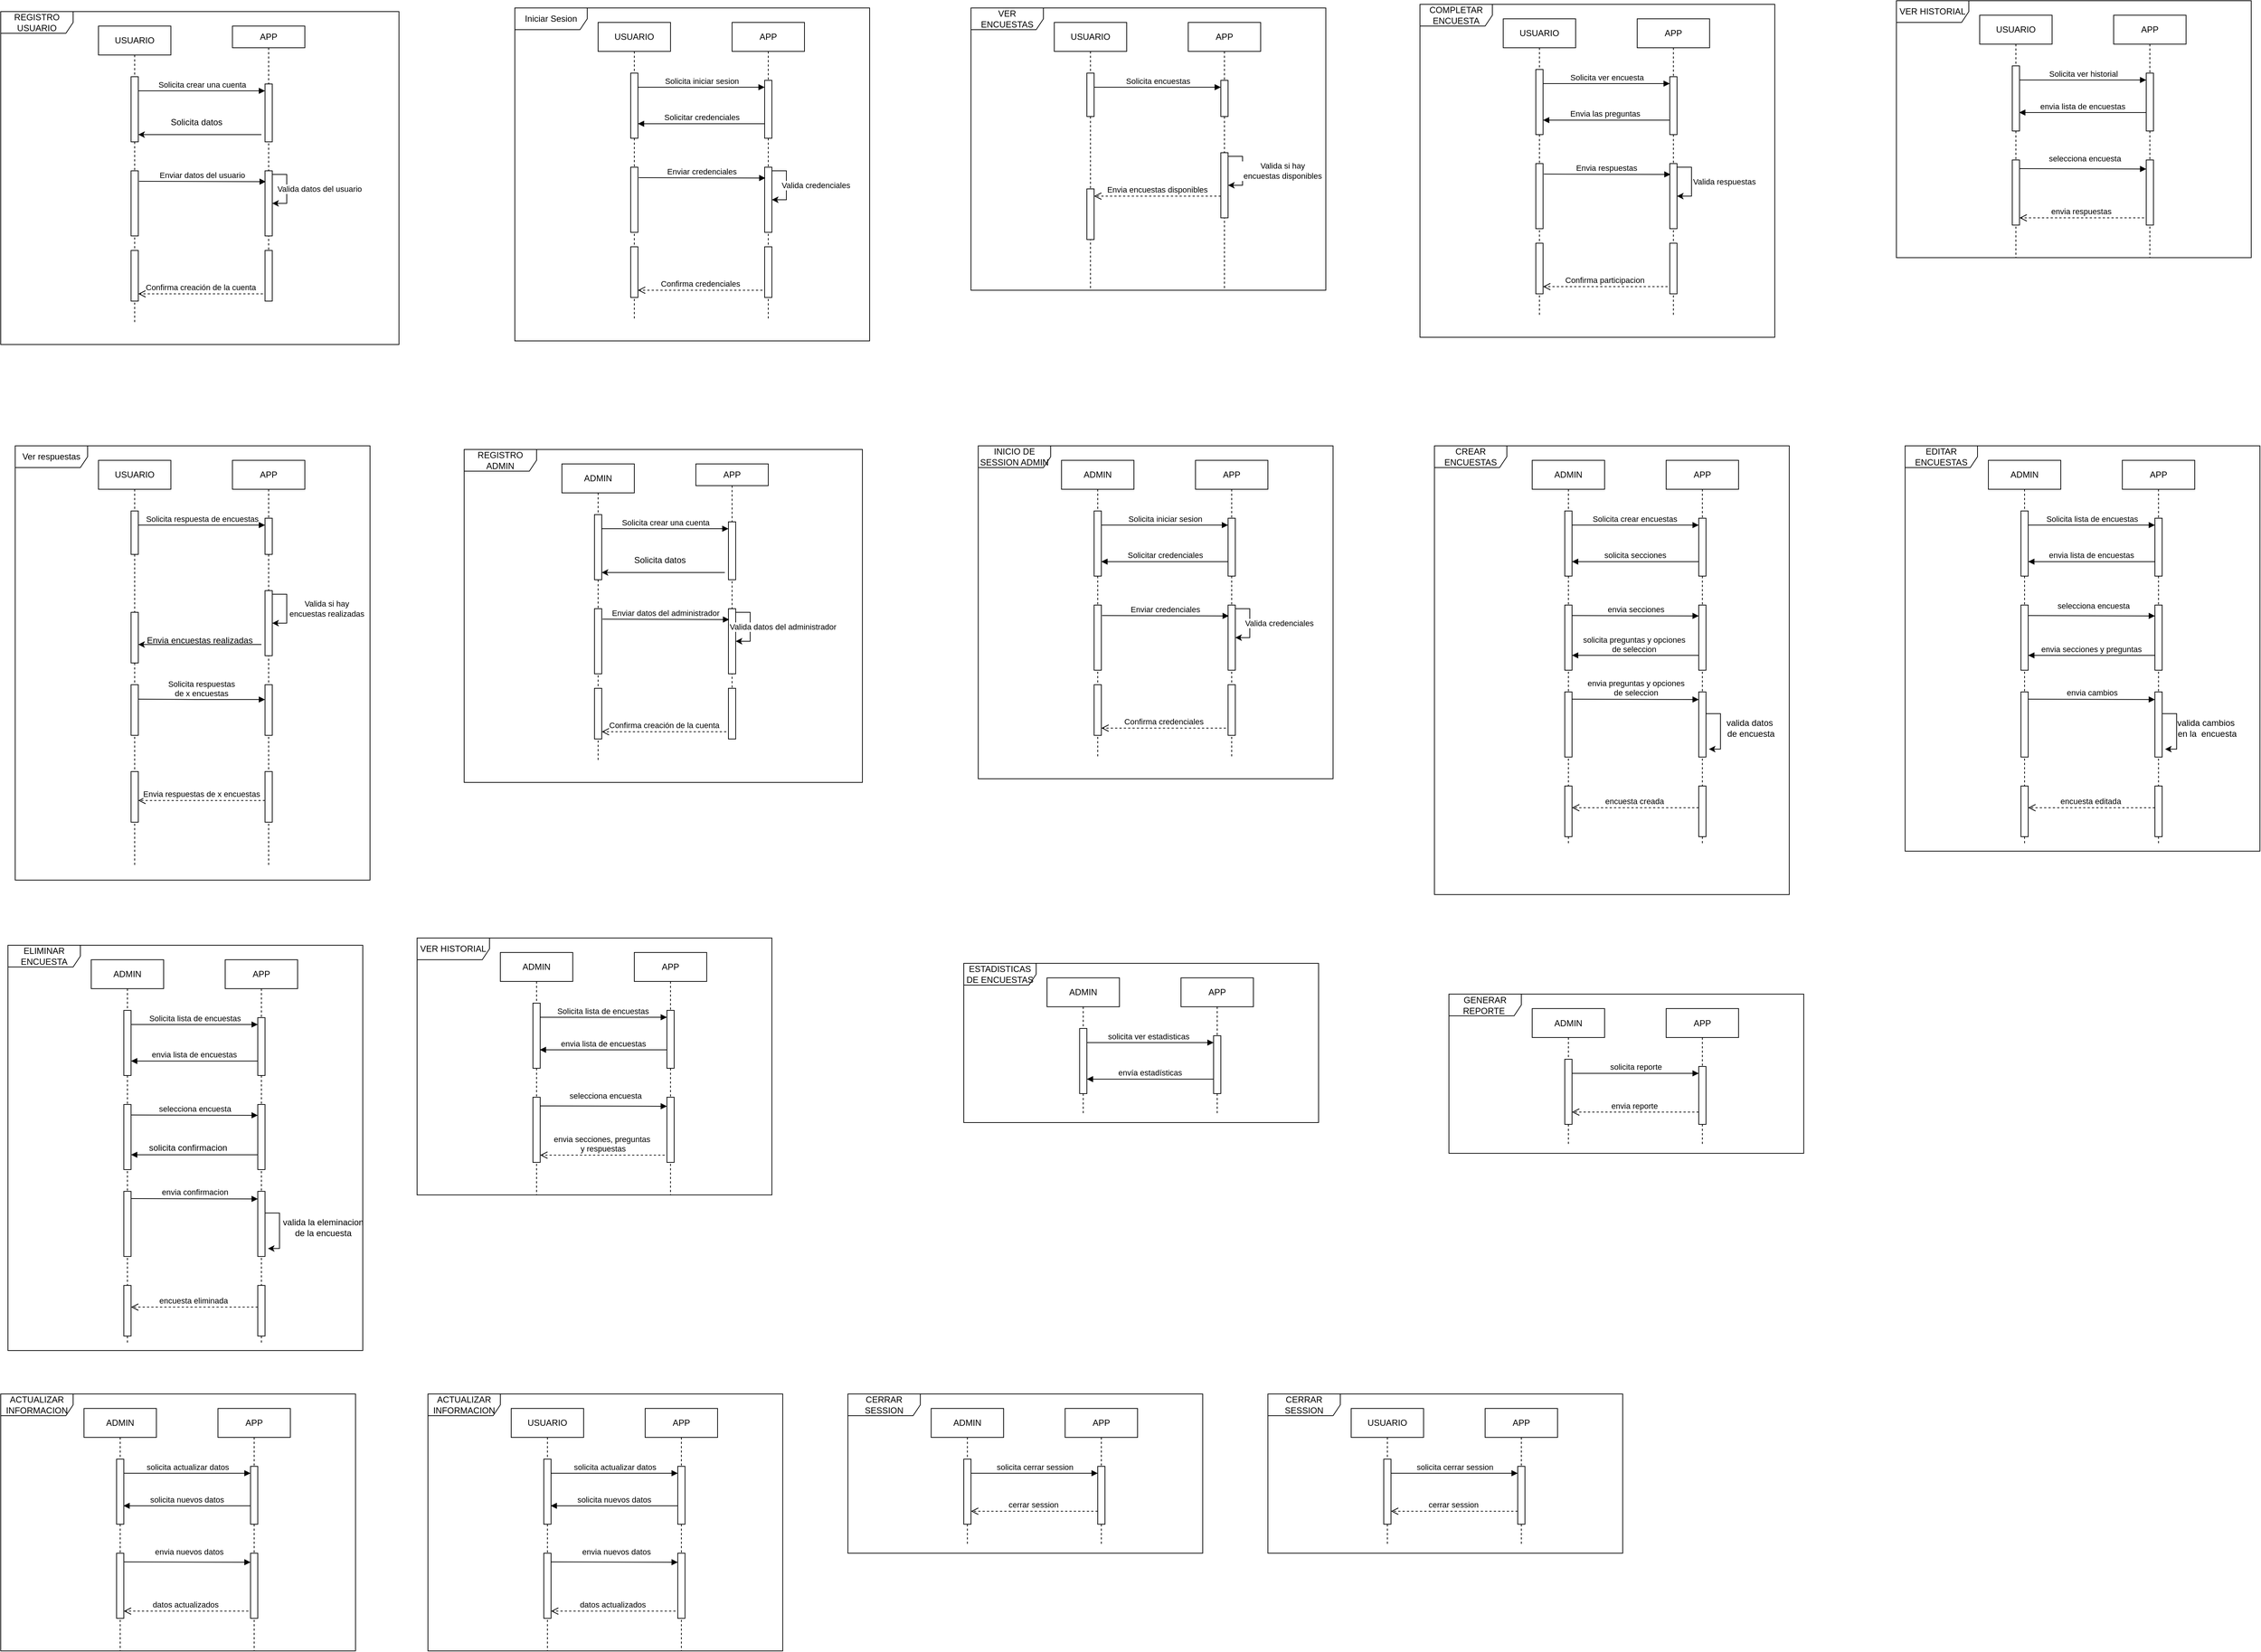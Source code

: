 <mxfile version="24.7.7">
  <diagram name="Página-1" id="HIS9FsupiRl9Y22HU4U_">
    <mxGraphModel grid="1" page="1" gridSize="10" guides="1" tooltips="1" connect="1" arrows="1" fold="1" pageScale="1" pageWidth="827" pageHeight="1169" math="0" shadow="0">
      <root>
        <mxCell id="0" />
        <mxCell id="1" parent="0" />
        <mxCell id="dWvWWe_ZRi6fru3HjnuF-1" value="REGISTRO USUARIO" style="shape=umlFrame;whiteSpace=wrap;html=1;pointerEvents=0;width=100;height=30;" vertex="1" parent="1">
          <mxGeometry x="200" y="300" width="550" height="460" as="geometry" />
        </mxCell>
        <mxCell id="dWvWWe_ZRi6fru3HjnuF-2" value="APP" style="shape=umlLifeline;perimeter=lifelinePerimeter;whiteSpace=wrap;html=1;container=1;dropTarget=0;collapsible=0;recursiveResize=0;outlineConnect=0;portConstraint=eastwest;newEdgeStyle={&quot;curved&quot;:0,&quot;rounded&quot;:0};size=30;" vertex="1" parent="1">
          <mxGeometry x="520" y="320" width="100" height="380" as="geometry" />
        </mxCell>
        <mxCell id="dWvWWe_ZRi6fru3HjnuF-3" value="" style="html=1;points=[[0,0,0,0,5],[0,1,0,0,-5],[1,0,0,0,5],[1,1,0,0,-5]];perimeter=orthogonalPerimeter;outlineConnect=0;targetShapes=umlLifeline;portConstraint=eastwest;newEdgeStyle={&quot;curved&quot;:0,&quot;rounded&quot;:0};" vertex="1" parent="dWvWWe_ZRi6fru3HjnuF-2">
          <mxGeometry x="45" y="200" width="10" height="90" as="geometry" />
        </mxCell>
        <mxCell id="dWvWWe_ZRi6fru3HjnuF-4" style="edgeStyle=orthogonalEdgeStyle;rounded=0;orthogonalLoop=1;jettySize=auto;html=1;curved=0;exitX=1;exitY=0;exitDx=0;exitDy=5;exitPerimeter=0;" edge="1" parent="dWvWWe_ZRi6fru3HjnuF-2" source="dWvWWe_ZRi6fru3HjnuF-3" target="dWvWWe_ZRi6fru3HjnuF-3">
          <mxGeometry relative="1" as="geometry" />
        </mxCell>
        <mxCell id="dWvWWe_ZRi6fru3HjnuF-5" value="Valida datos del usuario" style="edgeLabel;html=1;align=center;verticalAlign=middle;resizable=0;points=[];" connectable="0" vertex="1" parent="dWvWWe_ZRi6fru3HjnuF-4">
          <mxGeometry relative="1" as="geometry">
            <mxPoint x="45" as="offset" />
          </mxGeometry>
        </mxCell>
        <mxCell id="dWvWWe_ZRi6fru3HjnuF-6" value="" style="html=1;points=[[0,0,0,0,5],[0,1,0,0,-5],[1,0,0,0,5],[1,1,0,0,-5]];perimeter=orthogonalPerimeter;outlineConnect=0;targetShapes=umlLifeline;portConstraint=eastwest;newEdgeStyle={&quot;curved&quot;:0,&quot;rounded&quot;:0};" vertex="1" parent="dWvWWe_ZRi6fru3HjnuF-2">
          <mxGeometry x="45" y="310" width="10" height="70" as="geometry" />
        </mxCell>
        <mxCell id="dWvWWe_ZRi6fru3HjnuF-9" value="" style="html=1;points=[[0,0,0,0,5],[0,1,0,0,-5],[1,0,0,0,5],[1,1,0,0,-5]];perimeter=orthogonalPerimeter;outlineConnect=0;targetShapes=umlLifeline;portConstraint=eastwest;newEdgeStyle={&quot;curved&quot;:0,&quot;rounded&quot;:0};" vertex="1" parent="1">
          <mxGeometry x="565" y="400" width="10" height="80" as="geometry" />
        </mxCell>
        <mxCell id="dWvWWe_ZRi6fru3HjnuF-10" value="USUARIO" style="shape=umlLifeline;perimeter=lifelinePerimeter;whiteSpace=wrap;html=1;container=1;dropTarget=0;collapsible=0;recursiveResize=0;outlineConnect=0;portConstraint=eastwest;newEdgeStyle={&quot;curved&quot;:0,&quot;rounded&quot;:0};" vertex="1" parent="1">
          <mxGeometry x="335" y="320" width="100" height="410" as="geometry" />
        </mxCell>
        <mxCell id="dWvWWe_ZRi6fru3HjnuF-11" value="" style="html=1;points=[[0,0,0,0,5],[0,1,0,0,-5],[1,0,0,0,5],[1,1,0,0,-5]];perimeter=orthogonalPerimeter;outlineConnect=0;targetShapes=umlLifeline;portConstraint=eastwest;newEdgeStyle={&quot;curved&quot;:0,&quot;rounded&quot;:0};" vertex="1" parent="dWvWWe_ZRi6fru3HjnuF-10">
          <mxGeometry x="45" y="200" width="10" height="90" as="geometry" />
        </mxCell>
        <mxCell id="dWvWWe_ZRi6fru3HjnuF-12" value="" style="html=1;points=[[0,0,0,0,5],[0,1,0,0,-5],[1,0,0,0,5],[1,1,0,0,-5]];perimeter=orthogonalPerimeter;outlineConnect=0;targetShapes=umlLifeline;portConstraint=eastwest;newEdgeStyle={&quot;curved&quot;:0,&quot;rounded&quot;:0};" vertex="1" parent="dWvWWe_ZRi6fru3HjnuF-10">
          <mxGeometry x="45" y="310" width="10" height="70" as="geometry" />
        </mxCell>
        <mxCell id="dWvWWe_ZRi6fru3HjnuF-13" value="" style="html=1;points=[[0,0,0,0,5],[0,1,0,0,-5],[1,0,0,0,5],[1,1,0,0,-5]];perimeter=orthogonalPerimeter;outlineConnect=0;targetShapes=umlLifeline;portConstraint=eastwest;newEdgeStyle={&quot;curved&quot;:0,&quot;rounded&quot;:0};" vertex="1" parent="1">
          <mxGeometry x="380" y="390" width="10" height="90" as="geometry" />
        </mxCell>
        <mxCell id="dWvWWe_ZRi6fru3HjnuF-14" value="Solicita crear una cuenta" style="html=1;verticalAlign=bottom;endArrow=block;curved=0;rounded=0;" edge="1" parent="1" target="dWvWWe_ZRi6fru3HjnuF-9">
          <mxGeometry x="0.006" width="80" relative="1" as="geometry">
            <mxPoint x="390" y="409.5" as="sourcePoint" />
            <mxPoint x="530" y="409.5" as="targetPoint" />
            <mxPoint as="offset" />
          </mxGeometry>
        </mxCell>
        <mxCell id="dWvWWe_ZRi6fru3HjnuF-15" value="Enviar datos del usuario" style="html=1;verticalAlign=bottom;endArrow=block;curved=0;rounded=0;" edge="1" parent="1">
          <mxGeometry width="80" relative="1" as="geometry">
            <mxPoint x="391" y="534.5" as="sourcePoint" />
            <mxPoint x="566" y="535" as="targetPoint" />
          </mxGeometry>
        </mxCell>
        <mxCell id="dWvWWe_ZRi6fru3HjnuF-18" value="Confirma creación de la cuenta" style="html=1;verticalAlign=bottom;endArrow=open;dashed=1;endSize=8;curved=0;rounded=0;exitX=0;exitY=1;exitDx=0;exitDy=-5;exitPerimeter=0;" edge="1" parent="1">
          <mxGeometry x="0.006" relative="1" as="geometry">
            <mxPoint x="562" y="690" as="sourcePoint" />
            <mxPoint x="390" y="690" as="targetPoint" />
            <mxPoint as="offset" />
          </mxGeometry>
        </mxCell>
        <mxCell id="dWvWWe_ZRi6fru3HjnuF-25" value="" style="endArrow=classic;html=1;rounded=0;" edge="1" parent="1">
          <mxGeometry width="50" height="50" relative="1" as="geometry">
            <mxPoint x="560" y="470" as="sourcePoint" />
            <mxPoint x="390" y="470" as="targetPoint" />
            <Array as="points">
              <mxPoint x="510" y="470" />
            </Array>
          </mxGeometry>
        </mxCell>
        <mxCell id="dWvWWe_ZRi6fru3HjnuF-26" value="Solicita datos" style="text;html=1;align=center;verticalAlign=middle;resizable=0;points=[];autosize=1;strokeColor=none;fillColor=none;" vertex="1" parent="1">
          <mxGeometry x="425" y="438" width="90" height="30" as="geometry" />
        </mxCell>
        <mxCell id="dWvWWe_ZRi6fru3HjnuF-43" value="Iniciar Sesion" style="shape=umlFrame;whiteSpace=wrap;html=1;pointerEvents=0;width=100;height=30;" vertex="1" parent="1">
          <mxGeometry x="910" y="295" width="490" height="460" as="geometry" />
        </mxCell>
        <mxCell id="dWvWWe_ZRi6fru3HjnuF-44" value="APP" style="shape=umlLifeline;perimeter=lifelinePerimeter;whiteSpace=wrap;html=1;container=1;dropTarget=0;collapsible=0;recursiveResize=0;outlineConnect=0;portConstraint=eastwest;newEdgeStyle={&quot;curved&quot;:0,&quot;rounded&quot;:0};" vertex="1" parent="1">
          <mxGeometry x="1210" y="315" width="100" height="410" as="geometry" />
        </mxCell>
        <mxCell id="dWvWWe_ZRi6fru3HjnuF-45" value="" style="html=1;points=[[0,0,0,0,5],[0,1,0,0,-5],[1,0,0,0,5],[1,1,0,0,-5]];perimeter=orthogonalPerimeter;outlineConnect=0;targetShapes=umlLifeline;portConstraint=eastwest;newEdgeStyle={&quot;curved&quot;:0,&quot;rounded&quot;:0};" vertex="1" parent="dWvWWe_ZRi6fru3HjnuF-44">
          <mxGeometry x="45" y="200" width="10" height="90" as="geometry" />
        </mxCell>
        <mxCell id="dWvWWe_ZRi6fru3HjnuF-46" style="edgeStyle=orthogonalEdgeStyle;rounded=0;orthogonalLoop=1;jettySize=auto;html=1;curved=0;exitX=1;exitY=0;exitDx=0;exitDy=5;exitPerimeter=0;" edge="1" parent="dWvWWe_ZRi6fru3HjnuF-44" source="dWvWWe_ZRi6fru3HjnuF-45" target="dWvWWe_ZRi6fru3HjnuF-45">
          <mxGeometry relative="1" as="geometry" />
        </mxCell>
        <mxCell id="dWvWWe_ZRi6fru3HjnuF-47" value="Valida credenciales&amp;nbsp; &amp;nbsp;" style="edgeLabel;html=1;align=center;verticalAlign=middle;resizable=0;points=[];" connectable="0" vertex="1" parent="dWvWWe_ZRi6fru3HjnuF-46">
          <mxGeometry relative="1" as="geometry">
            <mxPoint x="45" as="offset" />
          </mxGeometry>
        </mxCell>
        <mxCell id="dWvWWe_ZRi6fru3HjnuF-48" value="" style="html=1;points=[[0,0,0,0,5],[0,1,0,0,-5],[1,0,0,0,5],[1,1,0,0,-5]];perimeter=orthogonalPerimeter;outlineConnect=0;targetShapes=umlLifeline;portConstraint=eastwest;newEdgeStyle={&quot;curved&quot;:0,&quot;rounded&quot;:0};" vertex="1" parent="dWvWWe_ZRi6fru3HjnuF-44">
          <mxGeometry x="45" y="310" width="10" height="70" as="geometry" />
        </mxCell>
        <mxCell id="dWvWWe_ZRi6fru3HjnuF-51" value="" style="html=1;points=[[0,0,0,0,5],[0,1,0,0,-5],[1,0,0,0,5],[1,1,0,0,-5]];perimeter=orthogonalPerimeter;outlineConnect=0;targetShapes=umlLifeline;portConstraint=eastwest;newEdgeStyle={&quot;curved&quot;:0,&quot;rounded&quot;:0};" vertex="1" parent="1">
          <mxGeometry x="1255" y="395" width="10" height="80" as="geometry" />
        </mxCell>
        <mxCell id="dWvWWe_ZRi6fru3HjnuF-52" value="USUARIO" style="shape=umlLifeline;perimeter=lifelinePerimeter;whiteSpace=wrap;html=1;container=1;dropTarget=0;collapsible=0;recursiveResize=0;outlineConnect=0;portConstraint=eastwest;newEdgeStyle={&quot;curved&quot;:0,&quot;rounded&quot;:0};" vertex="1" parent="1">
          <mxGeometry x="1025" y="315" width="100" height="410" as="geometry" />
        </mxCell>
        <mxCell id="dWvWWe_ZRi6fru3HjnuF-53" value="" style="html=1;points=[[0,0,0,0,5],[0,1,0,0,-5],[1,0,0,0,5],[1,1,0,0,-5]];perimeter=orthogonalPerimeter;outlineConnect=0;targetShapes=umlLifeline;portConstraint=eastwest;newEdgeStyle={&quot;curved&quot;:0,&quot;rounded&quot;:0};" vertex="1" parent="dWvWWe_ZRi6fru3HjnuF-52">
          <mxGeometry x="45" y="200" width="10" height="90" as="geometry" />
        </mxCell>
        <mxCell id="dWvWWe_ZRi6fru3HjnuF-54" value="" style="html=1;points=[[0,0,0,0,5],[0,1,0,0,-5],[1,0,0,0,5],[1,1,0,0,-5]];perimeter=orthogonalPerimeter;outlineConnect=0;targetShapes=umlLifeline;portConstraint=eastwest;newEdgeStyle={&quot;curved&quot;:0,&quot;rounded&quot;:0};" vertex="1" parent="dWvWWe_ZRi6fru3HjnuF-52">
          <mxGeometry x="45" y="310" width="10" height="70" as="geometry" />
        </mxCell>
        <mxCell id="dWvWWe_ZRi6fru3HjnuF-55" value="" style="html=1;points=[[0,0,0,0,5],[0,1,0,0,-5],[1,0,0,0,5],[1,1,0,0,-5]];perimeter=orthogonalPerimeter;outlineConnect=0;targetShapes=umlLifeline;portConstraint=eastwest;newEdgeStyle={&quot;curved&quot;:0,&quot;rounded&quot;:0};" vertex="1" parent="1">
          <mxGeometry x="1070" y="385" width="10" height="90" as="geometry" />
        </mxCell>
        <mxCell id="dWvWWe_ZRi6fru3HjnuF-56" value="Solicita iniciar sesion" style="html=1;verticalAlign=bottom;endArrow=block;curved=0;rounded=0;" edge="1" parent="1" target="dWvWWe_ZRi6fru3HjnuF-51">
          <mxGeometry width="80" relative="1" as="geometry">
            <mxPoint x="1080" y="404.5" as="sourcePoint" />
            <mxPoint x="1220" y="404.5" as="targetPoint" />
          </mxGeometry>
        </mxCell>
        <mxCell id="dWvWWe_ZRi6fru3HjnuF-57" value="Enviar credenciales" style="html=1;verticalAlign=bottom;endArrow=block;curved=0;rounded=0;" edge="1" parent="1">
          <mxGeometry width="80" relative="1" as="geometry">
            <mxPoint x="1081" y="529.5" as="sourcePoint" />
            <mxPoint x="1256" y="530" as="targetPoint" />
          </mxGeometry>
        </mxCell>
        <mxCell id="dWvWWe_ZRi6fru3HjnuF-60" value="Solicitar credenciales" style="html=1;verticalAlign=bottom;endArrow=block;curved=0;rounded=0;exitX=0.46;exitY=0.339;exitDx=0;exitDy=0;exitPerimeter=0;" edge="1" parent="1" target="dWvWWe_ZRi6fru3HjnuF-55">
          <mxGeometry width="80" relative="1" as="geometry">
            <mxPoint x="1255" y="455" as="sourcePoint" />
            <mxPoint x="1090" y="455" as="targetPoint" />
          </mxGeometry>
        </mxCell>
        <mxCell id="dWvWWe_ZRi6fru3HjnuF-61" value="Confirma credenciales" style="html=1;verticalAlign=bottom;endArrow=open;dashed=1;endSize=8;curved=0;rounded=0;exitX=0;exitY=1;exitDx=0;exitDy=-5;exitPerimeter=0;" edge="1" parent="1" target="dWvWWe_ZRi6fru3HjnuF-54">
          <mxGeometry x="0.006" relative="1" as="geometry">
            <mxPoint x="1252" y="685" as="sourcePoint" />
            <mxPoint x="1110" y="685" as="targetPoint" />
            <mxPoint as="offset" />
          </mxGeometry>
        </mxCell>
        <mxCell id="dWvWWe_ZRi6fru3HjnuF-78" value="" style="group" connectable="0" vertex="1" parent="1">
          <mxGeometry x="1540" y="295" width="490" height="390" as="geometry" />
        </mxCell>
        <mxCell id="dWvWWe_ZRi6fru3HjnuF-63" value="VER ENCUESTAS" style="shape=umlFrame;whiteSpace=wrap;html=1;pointerEvents=0;width=100;height=30;" vertex="1" parent="dWvWWe_ZRi6fru3HjnuF-78">
          <mxGeometry width="490" height="390" as="geometry" />
        </mxCell>
        <mxCell id="dWvWWe_ZRi6fru3HjnuF-64" value="APP" style="shape=umlLifeline;perimeter=lifelinePerimeter;whiteSpace=wrap;html=1;container=1;dropTarget=0;collapsible=0;recursiveResize=0;outlineConnect=0;portConstraint=eastwest;newEdgeStyle={&quot;curved&quot;:0,&quot;rounded&quot;:0};" vertex="1" parent="dWvWWe_ZRi6fru3HjnuF-78">
          <mxGeometry x="300" y="20" width="100" height="370" as="geometry" />
        </mxCell>
        <mxCell id="dWvWWe_ZRi6fru3HjnuF-65" value="" style="html=1;points=[[0,0,0,0,5],[0,1,0,0,-5],[1,0,0,0,5],[1,1,0,0,-5]];perimeter=orthogonalPerimeter;outlineConnect=0;targetShapes=umlLifeline;portConstraint=eastwest;newEdgeStyle={&quot;curved&quot;:0,&quot;rounded&quot;:0};" vertex="1" parent="dWvWWe_ZRi6fru3HjnuF-64">
          <mxGeometry x="45" y="180" width="10" height="90" as="geometry" />
        </mxCell>
        <mxCell id="dWvWWe_ZRi6fru3HjnuF-66" style="edgeStyle=orthogonalEdgeStyle;rounded=0;orthogonalLoop=1;jettySize=auto;html=1;curved=0;exitX=1;exitY=0;exitDx=0;exitDy=5;exitPerimeter=0;" edge="1" parent="dWvWWe_ZRi6fru3HjnuF-64" source="dWvWWe_ZRi6fru3HjnuF-65" target="dWvWWe_ZRi6fru3HjnuF-65">
          <mxGeometry relative="1" as="geometry">
            <Array as="points" />
          </mxGeometry>
        </mxCell>
        <mxCell id="dWvWWe_ZRi6fru3HjnuF-67" value="Valida si hay&lt;div&gt;&amp;nbsp;encuestas disponibles&amp;nbsp;&lt;/div&gt;" style="edgeLabel;html=1;align=center;verticalAlign=middle;resizable=0;points=[];" connectable="0" vertex="1" parent="dWvWWe_ZRi6fru3HjnuF-66">
          <mxGeometry relative="1" as="geometry">
            <mxPoint x="55" as="offset" />
          </mxGeometry>
        </mxCell>
        <mxCell id="dWvWWe_ZRi6fru3HjnuF-69" value="" style="html=1;points=[[0,0,0,0,5],[0,1,0,0,-5],[1,0,0,0,5],[1,1,0,0,-5]];perimeter=orthogonalPerimeter;outlineConnect=0;targetShapes=umlLifeline;portConstraint=eastwest;newEdgeStyle={&quot;curved&quot;:0,&quot;rounded&quot;:0};" vertex="1" parent="dWvWWe_ZRi6fru3HjnuF-78">
          <mxGeometry x="345" y="100" width="10" height="50" as="geometry" />
        </mxCell>
        <mxCell id="dWvWWe_ZRi6fru3HjnuF-70" value="USUARIO" style="shape=umlLifeline;perimeter=lifelinePerimeter;whiteSpace=wrap;html=1;container=1;dropTarget=0;collapsible=0;recursiveResize=0;outlineConnect=0;portConstraint=eastwest;newEdgeStyle={&quot;curved&quot;:0,&quot;rounded&quot;:0};" vertex="1" parent="dWvWWe_ZRi6fru3HjnuF-78">
          <mxGeometry x="115" y="20" width="100" height="370" as="geometry" />
        </mxCell>
        <mxCell id="dWvWWe_ZRi6fru3HjnuF-72" value="" style="html=1;points=[[0,0,0,0,5],[0,1,0,0,-5],[1,0,0,0,5],[1,1,0,0,-5]];perimeter=orthogonalPerimeter;outlineConnect=0;targetShapes=umlLifeline;portConstraint=eastwest;newEdgeStyle={&quot;curved&quot;:0,&quot;rounded&quot;:0};" vertex="1" parent="dWvWWe_ZRi6fru3HjnuF-70">
          <mxGeometry x="45" y="230" width="10" height="70" as="geometry" />
        </mxCell>
        <mxCell id="dWvWWe_ZRi6fru3HjnuF-73" value="" style="html=1;points=[[0,0,0,0,5],[0,1,0,0,-5],[1,0,0,0,5],[1,1,0,0,-5]];perimeter=orthogonalPerimeter;outlineConnect=0;targetShapes=umlLifeline;portConstraint=eastwest;newEdgeStyle={&quot;curved&quot;:0,&quot;rounded&quot;:0};" vertex="1" parent="dWvWWe_ZRi6fru3HjnuF-78">
          <mxGeometry x="160" y="90" width="10" height="60" as="geometry" />
        </mxCell>
        <mxCell id="dWvWWe_ZRi6fru3HjnuF-74" value="Solicita encuestas" style="html=1;verticalAlign=bottom;endArrow=block;curved=0;rounded=0;" edge="1" parent="dWvWWe_ZRi6fru3HjnuF-78" target="dWvWWe_ZRi6fru3HjnuF-69">
          <mxGeometry width="80" relative="1" as="geometry">
            <mxPoint x="170" y="109.5" as="sourcePoint" />
            <mxPoint x="310" y="109.5" as="targetPoint" />
          </mxGeometry>
        </mxCell>
        <mxCell id="dWvWWe_ZRi6fru3HjnuF-77" value="Envia encuestas disponibles" style="html=1;verticalAlign=bottom;endArrow=open;dashed=1;endSize=8;curved=0;rounded=0;" edge="1" parent="dWvWWe_ZRi6fru3HjnuF-78">
          <mxGeometry x="0.006" relative="1" as="geometry">
            <mxPoint x="345" y="260" as="sourcePoint" />
            <mxPoint x="170" y="260" as="targetPoint" />
            <mxPoint as="offset" />
            <Array as="points">
              <mxPoint x="316" y="260" />
              <mxPoint x="296" y="260" />
              <mxPoint x="276" y="260" />
            </Array>
          </mxGeometry>
        </mxCell>
        <mxCell id="dWvWWe_ZRi6fru3HjnuF-79" value="COMPLETAR ENCUESTA" style="shape=umlFrame;whiteSpace=wrap;html=1;pointerEvents=0;width=100;height=30;" vertex="1" parent="1">
          <mxGeometry x="2160" y="290" width="490" height="460" as="geometry" />
        </mxCell>
        <mxCell id="dWvWWe_ZRi6fru3HjnuF-80" value="APP" style="shape=umlLifeline;perimeter=lifelinePerimeter;whiteSpace=wrap;html=1;container=1;dropTarget=0;collapsible=0;recursiveResize=0;outlineConnect=0;portConstraint=eastwest;newEdgeStyle={&quot;curved&quot;:0,&quot;rounded&quot;:0};" vertex="1" parent="1">
          <mxGeometry x="2460" y="310" width="100" height="410" as="geometry" />
        </mxCell>
        <mxCell id="dWvWWe_ZRi6fru3HjnuF-81" value="" style="html=1;points=[[0,0,0,0,5],[0,1,0,0,-5],[1,0,0,0,5],[1,1,0,0,-5]];perimeter=orthogonalPerimeter;outlineConnect=0;targetShapes=umlLifeline;portConstraint=eastwest;newEdgeStyle={&quot;curved&quot;:0,&quot;rounded&quot;:0};" vertex="1" parent="dWvWWe_ZRi6fru3HjnuF-80">
          <mxGeometry x="45" y="200" width="10" height="90" as="geometry" />
        </mxCell>
        <mxCell id="dWvWWe_ZRi6fru3HjnuF-82" style="edgeStyle=orthogonalEdgeStyle;rounded=0;orthogonalLoop=1;jettySize=auto;html=1;curved=0;exitX=1;exitY=0;exitDx=0;exitDy=5;exitPerimeter=0;" edge="1" parent="dWvWWe_ZRi6fru3HjnuF-80" source="dWvWWe_ZRi6fru3HjnuF-81" target="dWvWWe_ZRi6fru3HjnuF-81">
          <mxGeometry relative="1" as="geometry" />
        </mxCell>
        <mxCell id="dWvWWe_ZRi6fru3HjnuF-83" value="Valida respuestas" style="edgeLabel;html=1;align=center;verticalAlign=middle;resizable=0;points=[];" connectable="0" vertex="1" parent="dWvWWe_ZRi6fru3HjnuF-82">
          <mxGeometry relative="1" as="geometry">
            <mxPoint x="45" as="offset" />
          </mxGeometry>
        </mxCell>
        <mxCell id="dWvWWe_ZRi6fru3HjnuF-84" value="" style="html=1;points=[[0,0,0,0,5],[0,1,0,0,-5],[1,0,0,0,5],[1,1,0,0,-5]];perimeter=orthogonalPerimeter;outlineConnect=0;targetShapes=umlLifeline;portConstraint=eastwest;newEdgeStyle={&quot;curved&quot;:0,&quot;rounded&quot;:0};" vertex="1" parent="dWvWWe_ZRi6fru3HjnuF-80">
          <mxGeometry x="45" y="310" width="10" height="70" as="geometry" />
        </mxCell>
        <mxCell id="dWvWWe_ZRi6fru3HjnuF-85" value="" style="html=1;points=[[0,0,0,0,5],[0,1,0,0,-5],[1,0,0,0,5],[1,1,0,0,-5]];perimeter=orthogonalPerimeter;outlineConnect=0;targetShapes=umlLifeline;portConstraint=eastwest;newEdgeStyle={&quot;curved&quot;:0,&quot;rounded&quot;:0};" vertex="1" parent="1">
          <mxGeometry x="2505" y="390" width="10" height="80" as="geometry" />
        </mxCell>
        <mxCell id="dWvWWe_ZRi6fru3HjnuF-86" value="USUARIO" style="shape=umlLifeline;perimeter=lifelinePerimeter;whiteSpace=wrap;html=1;container=1;dropTarget=0;collapsible=0;recursiveResize=0;outlineConnect=0;portConstraint=eastwest;newEdgeStyle={&quot;curved&quot;:0,&quot;rounded&quot;:0};" vertex="1" parent="1">
          <mxGeometry x="2275" y="310" width="100" height="410" as="geometry" />
        </mxCell>
        <mxCell id="dWvWWe_ZRi6fru3HjnuF-87" value="" style="html=1;points=[[0,0,0,0,5],[0,1,0,0,-5],[1,0,0,0,5],[1,1,0,0,-5]];perimeter=orthogonalPerimeter;outlineConnect=0;targetShapes=umlLifeline;portConstraint=eastwest;newEdgeStyle={&quot;curved&quot;:0,&quot;rounded&quot;:0};" vertex="1" parent="dWvWWe_ZRi6fru3HjnuF-86">
          <mxGeometry x="45" y="200" width="10" height="90" as="geometry" />
        </mxCell>
        <mxCell id="dWvWWe_ZRi6fru3HjnuF-88" value="" style="html=1;points=[[0,0,0,0,5],[0,1,0,0,-5],[1,0,0,0,5],[1,1,0,0,-5]];perimeter=orthogonalPerimeter;outlineConnect=0;targetShapes=umlLifeline;portConstraint=eastwest;newEdgeStyle={&quot;curved&quot;:0,&quot;rounded&quot;:0};" vertex="1" parent="dWvWWe_ZRi6fru3HjnuF-86">
          <mxGeometry x="45" y="310" width="10" height="70" as="geometry" />
        </mxCell>
        <mxCell id="dWvWWe_ZRi6fru3HjnuF-89" value="" style="html=1;points=[[0,0,0,0,5],[0,1,0,0,-5],[1,0,0,0,5],[1,1,0,0,-5]];perimeter=orthogonalPerimeter;outlineConnect=0;targetShapes=umlLifeline;portConstraint=eastwest;newEdgeStyle={&quot;curved&quot;:0,&quot;rounded&quot;:0};" vertex="1" parent="1">
          <mxGeometry x="2320" y="380" width="10" height="90" as="geometry" />
        </mxCell>
        <mxCell id="dWvWWe_ZRi6fru3HjnuF-90" value="Solicita ver encuesta" style="html=1;verticalAlign=bottom;endArrow=block;curved=0;rounded=0;" edge="1" parent="1" target="dWvWWe_ZRi6fru3HjnuF-85">
          <mxGeometry x="0.006" width="80" relative="1" as="geometry">
            <mxPoint x="2330" y="399.5" as="sourcePoint" />
            <mxPoint x="2470" y="399.5" as="targetPoint" />
            <mxPoint as="offset" />
          </mxGeometry>
        </mxCell>
        <mxCell id="dWvWWe_ZRi6fru3HjnuF-91" value="Envia respuestas&amp;nbsp;" style="html=1;verticalAlign=bottom;endArrow=block;curved=0;rounded=0;" edge="1" parent="1">
          <mxGeometry x="0.006" width="80" relative="1" as="geometry">
            <mxPoint x="2331" y="524.5" as="sourcePoint" />
            <mxPoint x="2506" y="525" as="targetPoint" />
            <mxPoint as="offset" />
          </mxGeometry>
        </mxCell>
        <mxCell id="dWvWWe_ZRi6fru3HjnuF-92" value="Envia las preguntas&amp;nbsp;" style="html=1;verticalAlign=bottom;endArrow=block;curved=0;rounded=0;exitX=0.46;exitY=0.339;exitDx=0;exitDy=0;exitPerimeter=0;" edge="1" parent="1" target="dWvWWe_ZRi6fru3HjnuF-89">
          <mxGeometry x="0.006" width="80" relative="1" as="geometry">
            <mxPoint x="2505" y="450" as="sourcePoint" />
            <mxPoint x="2340" y="450" as="targetPoint" />
            <mxPoint as="offset" />
          </mxGeometry>
        </mxCell>
        <mxCell id="dWvWWe_ZRi6fru3HjnuF-93" value="Confirma participacion" style="html=1;verticalAlign=bottom;endArrow=open;dashed=1;endSize=8;curved=0;rounded=0;exitX=0;exitY=1;exitDx=0;exitDy=-5;exitPerimeter=0;" edge="1" parent="1" target="dWvWWe_ZRi6fru3HjnuF-88">
          <mxGeometry x="0.012" relative="1" as="geometry">
            <mxPoint x="2502" y="680" as="sourcePoint" />
            <mxPoint x="2360" y="680" as="targetPoint" />
            <mxPoint as="offset" />
          </mxGeometry>
        </mxCell>
        <mxCell id="dWvWWe_ZRi6fru3HjnuF-94" value="VER HISTORIAL" style="shape=umlFrame;whiteSpace=wrap;html=1;pointerEvents=0;width=100;height=30;" vertex="1" parent="1">
          <mxGeometry x="2818" y="285" width="490" height="355" as="geometry" />
        </mxCell>
        <mxCell id="dWvWWe_ZRi6fru3HjnuF-95" value="APP" style="shape=umlLifeline;perimeter=lifelinePerimeter;whiteSpace=wrap;html=1;container=1;dropTarget=0;collapsible=0;recursiveResize=0;outlineConnect=0;portConstraint=eastwest;newEdgeStyle={&quot;curved&quot;:0,&quot;rounded&quot;:0};" vertex="1" parent="1">
          <mxGeometry x="3118" y="305" width="100" height="335" as="geometry" />
        </mxCell>
        <mxCell id="dWvWWe_ZRi6fru3HjnuF-96" value="" style="html=1;points=[[0,0,0,0,5],[0,1,0,0,-5],[1,0,0,0,5],[1,1,0,0,-5]];perimeter=orthogonalPerimeter;outlineConnect=0;targetShapes=umlLifeline;portConstraint=eastwest;newEdgeStyle={&quot;curved&quot;:0,&quot;rounded&quot;:0};" vertex="1" parent="dWvWWe_ZRi6fru3HjnuF-95">
          <mxGeometry x="45" y="200" width="10" height="90" as="geometry" />
        </mxCell>
        <mxCell id="dWvWWe_ZRi6fru3HjnuF-100" value="" style="html=1;points=[[0,0,0,0,5],[0,1,0,0,-5],[1,0,0,0,5],[1,1,0,0,-5]];perimeter=orthogonalPerimeter;outlineConnect=0;targetShapes=umlLifeline;portConstraint=eastwest;newEdgeStyle={&quot;curved&quot;:0,&quot;rounded&quot;:0};" vertex="1" parent="1">
          <mxGeometry x="3163" y="385" width="10" height="80" as="geometry" />
        </mxCell>
        <mxCell id="dWvWWe_ZRi6fru3HjnuF-101" value="USUARIO" style="shape=umlLifeline;perimeter=lifelinePerimeter;whiteSpace=wrap;html=1;container=1;dropTarget=0;collapsible=0;recursiveResize=0;outlineConnect=0;portConstraint=eastwest;newEdgeStyle={&quot;curved&quot;:0,&quot;rounded&quot;:0};" vertex="1" parent="1">
          <mxGeometry x="2933" y="305" width="100" height="335" as="geometry" />
        </mxCell>
        <mxCell id="8xlE-u55zbn3NfQ5Q4sI-101" value="" style="html=1;points=[[0,0,0,0,5],[0,1,0,0,-5],[1,0,0,0,5],[1,1,0,0,-5]];perimeter=orthogonalPerimeter;outlineConnect=0;targetShapes=umlLifeline;portConstraint=eastwest;newEdgeStyle={&quot;curved&quot;:0,&quot;rounded&quot;:0};" vertex="1" parent="dWvWWe_ZRi6fru3HjnuF-101">
          <mxGeometry x="45" y="200" width="10" height="90" as="geometry" />
        </mxCell>
        <mxCell id="dWvWWe_ZRi6fru3HjnuF-104" value="" style="html=1;points=[[0,0,0,0,5],[0,1,0,0,-5],[1,0,0,0,5],[1,1,0,0,-5]];perimeter=orthogonalPerimeter;outlineConnect=0;targetShapes=umlLifeline;portConstraint=eastwest;newEdgeStyle={&quot;curved&quot;:0,&quot;rounded&quot;:0};" vertex="1" parent="1">
          <mxGeometry x="2978" y="375" width="10" height="90" as="geometry" />
        </mxCell>
        <mxCell id="dWvWWe_ZRi6fru3HjnuF-105" value="Solicita ver historial" style="html=1;verticalAlign=bottom;endArrow=block;curved=0;rounded=0;" edge="1" parent="1" target="dWvWWe_ZRi6fru3HjnuF-100">
          <mxGeometry x="0.006" width="80" relative="1" as="geometry">
            <mxPoint x="2988" y="394.5" as="sourcePoint" />
            <mxPoint x="3128" y="394.5" as="targetPoint" />
            <mxPoint as="offset" />
          </mxGeometry>
        </mxCell>
        <mxCell id="dWvWWe_ZRi6fru3HjnuF-108" value="envia respuestas" style="html=1;verticalAlign=bottom;endArrow=open;dashed=1;endSize=8;curved=0;rounded=0;exitX=0;exitY=1;exitDx=0;exitDy=-5;exitPerimeter=0;" edge="1" parent="1">
          <mxGeometry x="0.012" relative="1" as="geometry">
            <mxPoint x="3160" y="585" as="sourcePoint" />
            <mxPoint x="2988" y="585" as="targetPoint" />
            <mxPoint as="offset" />
            <Array as="points" />
          </mxGeometry>
        </mxCell>
        <mxCell id="dWvWWe_ZRi6fru3HjnuF-109" value="" style="group" connectable="0" vertex="1" parent="1">
          <mxGeometry x="220" y="900" width="490" height="580" as="geometry" />
        </mxCell>
        <mxCell id="dWvWWe_ZRi6fru3HjnuF-111" value="APP" style="shape=umlLifeline;perimeter=lifelinePerimeter;whiteSpace=wrap;html=1;container=1;dropTarget=0;collapsible=0;recursiveResize=0;outlineConnect=0;portConstraint=eastwest;newEdgeStyle={&quot;curved&quot;:0,&quot;rounded&quot;:0};" vertex="1" parent="dWvWWe_ZRi6fru3HjnuF-109">
          <mxGeometry x="300" y="20" width="100" height="560" as="geometry" />
        </mxCell>
        <mxCell id="dWvWWe_ZRi6fru3HjnuF-112" value="" style="html=1;points=[[0,0,0,0,5],[0,1,0,0,-5],[1,0,0,0,5],[1,1,0,0,-5]];perimeter=orthogonalPerimeter;outlineConnect=0;targetShapes=umlLifeline;portConstraint=eastwest;newEdgeStyle={&quot;curved&quot;:0,&quot;rounded&quot;:0};" vertex="1" parent="dWvWWe_ZRi6fru3HjnuF-111">
          <mxGeometry x="45" y="180" width="10" height="90" as="geometry" />
        </mxCell>
        <mxCell id="dWvWWe_ZRi6fru3HjnuF-113" style="edgeStyle=orthogonalEdgeStyle;rounded=0;orthogonalLoop=1;jettySize=auto;html=1;curved=0;exitX=1;exitY=0;exitDx=0;exitDy=5;exitPerimeter=0;" edge="1" parent="dWvWWe_ZRi6fru3HjnuF-111" source="dWvWWe_ZRi6fru3HjnuF-112" target="dWvWWe_ZRi6fru3HjnuF-112">
          <mxGeometry relative="1" as="geometry">
            <Array as="points" />
          </mxGeometry>
        </mxCell>
        <mxCell id="dWvWWe_ZRi6fru3HjnuF-114" value="Valida si hay&lt;div&gt;&amp;nbsp;encuestas realizadas&amp;nbsp;&lt;/div&gt;" style="edgeLabel;html=1;align=center;verticalAlign=middle;resizable=0;points=[];" connectable="0" vertex="1" parent="dWvWWe_ZRi6fru3HjnuF-113">
          <mxGeometry relative="1" as="geometry">
            <mxPoint x="55" as="offset" />
          </mxGeometry>
        </mxCell>
        <mxCell id="dWvWWe_ZRi6fru3HjnuF-115" value="" style="html=1;points=[[0,0,0,0,5],[0,1,0,0,-5],[1,0,0,0,5],[1,1,0,0,-5]];perimeter=orthogonalPerimeter;outlineConnect=0;targetShapes=umlLifeline;portConstraint=eastwest;newEdgeStyle={&quot;curved&quot;:0,&quot;rounded&quot;:0};" vertex="1" parent="dWvWWe_ZRi6fru3HjnuF-109">
          <mxGeometry x="345" y="100" width="10" height="50" as="geometry" />
        </mxCell>
        <mxCell id="dWvWWe_ZRi6fru3HjnuF-116" value="USUARIO" style="shape=umlLifeline;perimeter=lifelinePerimeter;whiteSpace=wrap;html=1;container=1;dropTarget=0;collapsible=0;recursiveResize=0;outlineConnect=0;portConstraint=eastwest;newEdgeStyle={&quot;curved&quot;:0,&quot;rounded&quot;:0};" vertex="1" parent="dWvWWe_ZRi6fru3HjnuF-109">
          <mxGeometry x="115" y="20" width="100" height="560" as="geometry" />
        </mxCell>
        <mxCell id="dWvWWe_ZRi6fru3HjnuF-118" value="" style="html=1;points=[[0,0,0,0,5],[0,1,0,0,-5],[1,0,0,0,5],[1,1,0,0,-5]];perimeter=orthogonalPerimeter;outlineConnect=0;targetShapes=umlLifeline;portConstraint=eastwest;newEdgeStyle={&quot;curved&quot;:0,&quot;rounded&quot;:0};" vertex="1" parent="dWvWWe_ZRi6fru3HjnuF-109">
          <mxGeometry x="160" y="90" width="10" height="60" as="geometry" />
        </mxCell>
        <mxCell id="dWvWWe_ZRi6fru3HjnuF-119" value="Solicita respuesta de encuestas" style="html=1;verticalAlign=bottom;endArrow=block;curved=0;rounded=0;" edge="1" parent="dWvWWe_ZRi6fru3HjnuF-109" target="dWvWWe_ZRi6fru3HjnuF-115">
          <mxGeometry width="80" relative="1" as="geometry">
            <mxPoint x="170" y="109.5" as="sourcePoint" />
            <mxPoint x="310" y="109.5" as="targetPoint" />
          </mxGeometry>
        </mxCell>
        <mxCell id="dWvWWe_ZRi6fru3HjnuF-120" value="Envia respuestas de x encuestas" style="html=1;verticalAlign=bottom;endArrow=open;dashed=1;endSize=8;curved=0;rounded=0;" edge="1" parent="dWvWWe_ZRi6fru3HjnuF-109">
          <mxGeometry x="0.006" relative="1" as="geometry">
            <mxPoint x="345" y="490" as="sourcePoint" />
            <mxPoint x="170" y="490" as="targetPoint" />
            <mxPoint as="offset" />
            <Array as="points">
              <mxPoint x="316" y="490" />
              <mxPoint x="296" y="490" />
              <mxPoint x="276" y="490" />
            </Array>
          </mxGeometry>
        </mxCell>
        <mxCell id="dWvWWe_ZRi6fru3HjnuF-121" value="" style="html=1;points=[[0,0,0,0,5],[0,1,0,0,-5],[1,0,0,0,5],[1,1,0,0,-5]];perimeter=orthogonalPerimeter;outlineConnect=0;targetShapes=umlLifeline;portConstraint=eastwest;newEdgeStyle={&quot;curved&quot;:0,&quot;rounded&quot;:0};" vertex="1" parent="dWvWWe_ZRi6fru3HjnuF-109">
          <mxGeometry x="345" y="330" width="10" height="70" as="geometry" />
        </mxCell>
        <mxCell id="dWvWWe_ZRi6fru3HjnuF-117" value="" style="html=1;points=[[0,0,0,0,5],[0,1,0,0,-5],[1,0,0,0,5],[1,1,0,0,-5]];perimeter=orthogonalPerimeter;outlineConnect=0;targetShapes=umlLifeline;portConstraint=eastwest;newEdgeStyle={&quot;curved&quot;:0,&quot;rounded&quot;:0};" vertex="1" parent="dWvWWe_ZRi6fru3HjnuF-109">
          <mxGeometry x="160" y="230" width="10" height="70" as="geometry" />
        </mxCell>
        <mxCell id="dWvWWe_ZRi6fru3HjnuF-122" value="" style="endArrow=classic;html=1;rounded=0;" edge="1" parent="dWvWWe_ZRi6fru3HjnuF-109">
          <mxGeometry width="50" height="50" relative="1" as="geometry">
            <mxPoint x="340" y="274.5" as="sourcePoint" />
            <mxPoint x="170" y="274.5" as="targetPoint" />
            <Array as="points">
              <mxPoint x="290" y="274.5" />
            </Array>
          </mxGeometry>
        </mxCell>
        <mxCell id="dWvWWe_ZRi6fru3HjnuF-123" value="Envia encuestas realizadas" style="text;whiteSpace=wrap;html=1;" vertex="1" parent="dWvWWe_ZRi6fru3HjnuF-109">
          <mxGeometry x="180" y="255" width="180" height="15" as="geometry" />
        </mxCell>
        <mxCell id="dWvWWe_ZRi6fru3HjnuF-124" value="" style="html=1;points=[[0,0,0,0,5],[0,1,0,0,-5],[1,0,0,0,5],[1,1,0,0,-5]];perimeter=orthogonalPerimeter;outlineConnect=0;targetShapes=umlLifeline;portConstraint=eastwest;newEdgeStyle={&quot;curved&quot;:0,&quot;rounded&quot;:0};" vertex="1" parent="dWvWWe_ZRi6fru3HjnuF-109">
          <mxGeometry x="160" y="330" width="10" height="70" as="geometry" />
        </mxCell>
        <mxCell id="dWvWWe_ZRi6fru3HjnuF-129" value="Solicita respuestas&lt;div&gt;&amp;nbsp;de x encuestas&amp;nbsp;&lt;/div&gt;" style="html=1;verticalAlign=bottom;endArrow=block;curved=0;rounded=0;" edge="1" parent="dWvWWe_ZRi6fru3HjnuF-109">
          <mxGeometry width="80" relative="1" as="geometry">
            <mxPoint x="170" y="350" as="sourcePoint" />
            <mxPoint x="345" y="350.5" as="targetPoint" />
            <Array as="points">
              <mxPoint x="250" y="350.5" />
            </Array>
          </mxGeometry>
        </mxCell>
        <mxCell id="dWvWWe_ZRi6fru3HjnuF-130" value="" style="html=1;points=[[0,0,0,0,5],[0,1,0,0,-5],[1,0,0,0,5],[1,1,0,0,-5]];perimeter=orthogonalPerimeter;outlineConnect=0;targetShapes=umlLifeline;portConstraint=eastwest;newEdgeStyle={&quot;curved&quot;:0,&quot;rounded&quot;:0};" vertex="1" parent="dWvWWe_ZRi6fru3HjnuF-109">
          <mxGeometry x="160" y="450" width="10" height="70" as="geometry" />
        </mxCell>
        <mxCell id="dWvWWe_ZRi6fru3HjnuF-131" value="" style="html=1;points=[[0,0,0,0,5],[0,1,0,0,-5],[1,0,0,0,5],[1,1,0,0,-5]];perimeter=orthogonalPerimeter;outlineConnect=0;targetShapes=umlLifeline;portConstraint=eastwest;newEdgeStyle={&quot;curved&quot;:0,&quot;rounded&quot;:0};" vertex="1" parent="dWvWWe_ZRi6fru3HjnuF-109">
          <mxGeometry x="345" y="450" width="10" height="70" as="geometry" />
        </mxCell>
        <mxCell id="dWvWWe_ZRi6fru3HjnuF-110" value="Ver respuestas" style="shape=umlFrame;whiteSpace=wrap;html=1;pointerEvents=0;width=100;height=30;" vertex="1" parent="1">
          <mxGeometry x="220" y="900" width="490" height="600" as="geometry" />
        </mxCell>
        <mxCell id="dxuKZiFSSN-FiIX_r60d-1" value="REGISTRO ADMIN" style="shape=umlFrame;whiteSpace=wrap;html=1;pointerEvents=0;width=100;height=30;" vertex="1" parent="1">
          <mxGeometry x="840" y="905" width="550" height="460" as="geometry" />
        </mxCell>
        <mxCell id="dxuKZiFSSN-FiIX_r60d-2" value="APP" style="shape=umlLifeline;perimeter=lifelinePerimeter;whiteSpace=wrap;html=1;container=1;dropTarget=0;collapsible=0;recursiveResize=0;outlineConnect=0;portConstraint=eastwest;newEdgeStyle={&quot;curved&quot;:0,&quot;rounded&quot;:0};size=30;" vertex="1" parent="1">
          <mxGeometry x="1160" y="925" width="100" height="380" as="geometry" />
        </mxCell>
        <mxCell id="dxuKZiFSSN-FiIX_r60d-3" value="" style="html=1;points=[[0,0,0,0,5],[0,1,0,0,-5],[1,0,0,0,5],[1,1,0,0,-5]];perimeter=orthogonalPerimeter;outlineConnect=0;targetShapes=umlLifeline;portConstraint=eastwest;newEdgeStyle={&quot;curved&quot;:0,&quot;rounded&quot;:0};" vertex="1" parent="dxuKZiFSSN-FiIX_r60d-2">
          <mxGeometry x="45" y="200" width="10" height="90" as="geometry" />
        </mxCell>
        <mxCell id="dxuKZiFSSN-FiIX_r60d-4" style="edgeStyle=orthogonalEdgeStyle;rounded=0;orthogonalLoop=1;jettySize=auto;html=1;curved=0;exitX=1;exitY=0;exitDx=0;exitDy=5;exitPerimeter=0;" edge="1" parent="dxuKZiFSSN-FiIX_r60d-2" source="dxuKZiFSSN-FiIX_r60d-3" target="dxuKZiFSSN-FiIX_r60d-3">
          <mxGeometry relative="1" as="geometry" />
        </mxCell>
        <mxCell id="dxuKZiFSSN-FiIX_r60d-5" value="Valida datos del administrador" style="edgeLabel;html=1;align=center;verticalAlign=middle;resizable=0;points=[];" connectable="0" vertex="1" parent="dxuKZiFSSN-FiIX_r60d-4">
          <mxGeometry relative="1" as="geometry">
            <mxPoint x="45" as="offset" />
          </mxGeometry>
        </mxCell>
        <mxCell id="dxuKZiFSSN-FiIX_r60d-6" value="" style="html=1;points=[[0,0,0,0,5],[0,1,0,0,-5],[1,0,0,0,5],[1,1,0,0,-5]];perimeter=orthogonalPerimeter;outlineConnect=0;targetShapes=umlLifeline;portConstraint=eastwest;newEdgeStyle={&quot;curved&quot;:0,&quot;rounded&quot;:0};" vertex="1" parent="dxuKZiFSSN-FiIX_r60d-2">
          <mxGeometry x="45" y="310" width="10" height="70" as="geometry" />
        </mxCell>
        <mxCell id="dxuKZiFSSN-FiIX_r60d-7" value="" style="html=1;points=[[0,0,0,0,5],[0,1,0,0,-5],[1,0,0,0,5],[1,1,0,0,-5]];perimeter=orthogonalPerimeter;outlineConnect=0;targetShapes=umlLifeline;portConstraint=eastwest;newEdgeStyle={&quot;curved&quot;:0,&quot;rounded&quot;:0};" vertex="1" parent="1">
          <mxGeometry x="1205" y="1005" width="10" height="80" as="geometry" />
        </mxCell>
        <mxCell id="dxuKZiFSSN-FiIX_r60d-8" value="ADMIN" style="shape=umlLifeline;perimeter=lifelinePerimeter;whiteSpace=wrap;html=1;container=1;dropTarget=0;collapsible=0;recursiveResize=0;outlineConnect=0;portConstraint=eastwest;newEdgeStyle={&quot;curved&quot;:0,&quot;rounded&quot;:0};" vertex="1" parent="1">
          <mxGeometry x="975" y="925" width="100" height="410" as="geometry" />
        </mxCell>
        <mxCell id="dxuKZiFSSN-FiIX_r60d-9" value="" style="html=1;points=[[0,0,0,0,5],[0,1,0,0,-5],[1,0,0,0,5],[1,1,0,0,-5]];perimeter=orthogonalPerimeter;outlineConnect=0;targetShapes=umlLifeline;portConstraint=eastwest;newEdgeStyle={&quot;curved&quot;:0,&quot;rounded&quot;:0};" vertex="1" parent="dxuKZiFSSN-FiIX_r60d-8">
          <mxGeometry x="45" y="200" width="10" height="90" as="geometry" />
        </mxCell>
        <mxCell id="dxuKZiFSSN-FiIX_r60d-10" value="" style="html=1;points=[[0,0,0,0,5],[0,1,0,0,-5],[1,0,0,0,5],[1,1,0,0,-5]];perimeter=orthogonalPerimeter;outlineConnect=0;targetShapes=umlLifeline;portConstraint=eastwest;newEdgeStyle={&quot;curved&quot;:0,&quot;rounded&quot;:0};" vertex="1" parent="dxuKZiFSSN-FiIX_r60d-8">
          <mxGeometry x="45" y="310" width="10" height="70" as="geometry" />
        </mxCell>
        <mxCell id="dxuKZiFSSN-FiIX_r60d-11" value="" style="html=1;points=[[0,0,0,0,5],[0,1,0,0,-5],[1,0,0,0,5],[1,1,0,0,-5]];perimeter=orthogonalPerimeter;outlineConnect=0;targetShapes=umlLifeline;portConstraint=eastwest;newEdgeStyle={&quot;curved&quot;:0,&quot;rounded&quot;:0};" vertex="1" parent="1">
          <mxGeometry x="1020" y="995" width="10" height="90" as="geometry" />
        </mxCell>
        <mxCell id="dxuKZiFSSN-FiIX_r60d-12" value="Solicita crear una cuenta" style="html=1;verticalAlign=bottom;endArrow=block;curved=0;rounded=0;" edge="1" parent="1" target="dxuKZiFSSN-FiIX_r60d-7">
          <mxGeometry x="0.006" width="80" relative="1" as="geometry">
            <mxPoint x="1030" y="1014.5" as="sourcePoint" />
            <mxPoint x="1170" y="1014.5" as="targetPoint" />
            <mxPoint as="offset" />
          </mxGeometry>
        </mxCell>
        <mxCell id="dxuKZiFSSN-FiIX_r60d-13" value="Enviar datos del administrador" style="html=1;verticalAlign=bottom;endArrow=block;curved=0;rounded=0;" edge="1" parent="1">
          <mxGeometry width="80" relative="1" as="geometry">
            <mxPoint x="1031" y="1139.5" as="sourcePoint" />
            <mxPoint x="1206" y="1140" as="targetPoint" />
          </mxGeometry>
        </mxCell>
        <mxCell id="dxuKZiFSSN-FiIX_r60d-14" value="Confirma creación de la cuenta" style="html=1;verticalAlign=bottom;endArrow=open;dashed=1;endSize=8;curved=0;rounded=0;exitX=0;exitY=1;exitDx=0;exitDy=-5;exitPerimeter=0;" edge="1" parent="1">
          <mxGeometry x="0.006" relative="1" as="geometry">
            <mxPoint x="1202" y="1295" as="sourcePoint" />
            <mxPoint x="1030" y="1295" as="targetPoint" />
            <mxPoint as="offset" />
          </mxGeometry>
        </mxCell>
        <mxCell id="dxuKZiFSSN-FiIX_r60d-15" value="" style="endArrow=classic;html=1;rounded=0;" edge="1" parent="1">
          <mxGeometry width="50" height="50" relative="1" as="geometry">
            <mxPoint x="1200" y="1075" as="sourcePoint" />
            <mxPoint x="1030" y="1075" as="targetPoint" />
            <Array as="points">
              <mxPoint x="1150" y="1075" />
            </Array>
          </mxGeometry>
        </mxCell>
        <mxCell id="dxuKZiFSSN-FiIX_r60d-16" value="Solicita datos" style="text;html=1;align=center;verticalAlign=middle;resizable=0;points=[];autosize=1;strokeColor=none;fillColor=none;" vertex="1" parent="1">
          <mxGeometry x="1065" y="1043" width="90" height="30" as="geometry" />
        </mxCell>
        <mxCell id="dxuKZiFSSN-FiIX_r60d-17" value="INICIO DE SESSION ADMIN" style="shape=umlFrame;whiteSpace=wrap;html=1;pointerEvents=0;width=100;height=30;" vertex="1" parent="1">
          <mxGeometry x="1550" y="900" width="490" height="460" as="geometry" />
        </mxCell>
        <mxCell id="dxuKZiFSSN-FiIX_r60d-18" value="APP" style="shape=umlLifeline;perimeter=lifelinePerimeter;whiteSpace=wrap;html=1;container=1;dropTarget=0;collapsible=0;recursiveResize=0;outlineConnect=0;portConstraint=eastwest;newEdgeStyle={&quot;curved&quot;:0,&quot;rounded&quot;:0};" vertex="1" parent="1">
          <mxGeometry x="1850" y="920" width="100" height="410" as="geometry" />
        </mxCell>
        <mxCell id="dxuKZiFSSN-FiIX_r60d-19" value="" style="html=1;points=[[0,0,0,0,5],[0,1,0,0,-5],[1,0,0,0,5],[1,1,0,0,-5]];perimeter=orthogonalPerimeter;outlineConnect=0;targetShapes=umlLifeline;portConstraint=eastwest;newEdgeStyle={&quot;curved&quot;:0,&quot;rounded&quot;:0};" vertex="1" parent="dxuKZiFSSN-FiIX_r60d-18">
          <mxGeometry x="45" y="200" width="10" height="90" as="geometry" />
        </mxCell>
        <mxCell id="dxuKZiFSSN-FiIX_r60d-20" style="edgeStyle=orthogonalEdgeStyle;rounded=0;orthogonalLoop=1;jettySize=auto;html=1;curved=0;exitX=1;exitY=0;exitDx=0;exitDy=5;exitPerimeter=0;" edge="1" parent="dxuKZiFSSN-FiIX_r60d-18" source="dxuKZiFSSN-FiIX_r60d-19" target="dxuKZiFSSN-FiIX_r60d-19">
          <mxGeometry relative="1" as="geometry" />
        </mxCell>
        <mxCell id="dxuKZiFSSN-FiIX_r60d-21" value="Valida credenciales&amp;nbsp; &amp;nbsp;" style="edgeLabel;html=1;align=center;verticalAlign=middle;resizable=0;points=[];" connectable="0" vertex="1" parent="dxuKZiFSSN-FiIX_r60d-20">
          <mxGeometry relative="1" as="geometry">
            <mxPoint x="45" as="offset" />
          </mxGeometry>
        </mxCell>
        <mxCell id="dxuKZiFSSN-FiIX_r60d-22" value="" style="html=1;points=[[0,0,0,0,5],[0,1,0,0,-5],[1,0,0,0,5],[1,1,0,0,-5]];perimeter=orthogonalPerimeter;outlineConnect=0;targetShapes=umlLifeline;portConstraint=eastwest;newEdgeStyle={&quot;curved&quot;:0,&quot;rounded&quot;:0};" vertex="1" parent="dxuKZiFSSN-FiIX_r60d-18">
          <mxGeometry x="45" y="310" width="10" height="70" as="geometry" />
        </mxCell>
        <mxCell id="dxuKZiFSSN-FiIX_r60d-23" value="" style="html=1;points=[[0,0,0,0,5],[0,1,0,0,-5],[1,0,0,0,5],[1,1,0,0,-5]];perimeter=orthogonalPerimeter;outlineConnect=0;targetShapes=umlLifeline;portConstraint=eastwest;newEdgeStyle={&quot;curved&quot;:0,&quot;rounded&quot;:0};" vertex="1" parent="1">
          <mxGeometry x="1895" y="1000" width="10" height="80" as="geometry" />
        </mxCell>
        <mxCell id="dxuKZiFSSN-FiIX_r60d-24" value="ADMIN" style="shape=umlLifeline;perimeter=lifelinePerimeter;whiteSpace=wrap;html=1;container=1;dropTarget=0;collapsible=0;recursiveResize=0;outlineConnect=0;portConstraint=eastwest;newEdgeStyle={&quot;curved&quot;:0,&quot;rounded&quot;:0};" vertex="1" parent="1">
          <mxGeometry x="1665" y="920" width="100" height="410" as="geometry" />
        </mxCell>
        <mxCell id="dxuKZiFSSN-FiIX_r60d-25" value="" style="html=1;points=[[0,0,0,0,5],[0,1,0,0,-5],[1,0,0,0,5],[1,1,0,0,-5]];perimeter=orthogonalPerimeter;outlineConnect=0;targetShapes=umlLifeline;portConstraint=eastwest;newEdgeStyle={&quot;curved&quot;:0,&quot;rounded&quot;:0};" vertex="1" parent="dxuKZiFSSN-FiIX_r60d-24">
          <mxGeometry x="45" y="200" width="10" height="90" as="geometry" />
        </mxCell>
        <mxCell id="dxuKZiFSSN-FiIX_r60d-26" value="" style="html=1;points=[[0,0,0,0,5],[0,1,0,0,-5],[1,0,0,0,5],[1,1,0,0,-5]];perimeter=orthogonalPerimeter;outlineConnect=0;targetShapes=umlLifeline;portConstraint=eastwest;newEdgeStyle={&quot;curved&quot;:0,&quot;rounded&quot;:0};" vertex="1" parent="dxuKZiFSSN-FiIX_r60d-24">
          <mxGeometry x="45" y="310" width="10" height="70" as="geometry" />
        </mxCell>
        <mxCell id="dxuKZiFSSN-FiIX_r60d-27" value="" style="html=1;points=[[0,0,0,0,5],[0,1,0,0,-5],[1,0,0,0,5],[1,1,0,0,-5]];perimeter=orthogonalPerimeter;outlineConnect=0;targetShapes=umlLifeline;portConstraint=eastwest;newEdgeStyle={&quot;curved&quot;:0,&quot;rounded&quot;:0};" vertex="1" parent="1">
          <mxGeometry x="1710" y="990" width="10" height="90" as="geometry" />
        </mxCell>
        <mxCell id="dxuKZiFSSN-FiIX_r60d-28" value="Solicita iniciar sesion" style="html=1;verticalAlign=bottom;endArrow=block;curved=0;rounded=0;" edge="1" parent="1" target="dxuKZiFSSN-FiIX_r60d-23">
          <mxGeometry width="80" relative="1" as="geometry">
            <mxPoint x="1720" y="1009.5" as="sourcePoint" />
            <mxPoint x="1860" y="1009.5" as="targetPoint" />
          </mxGeometry>
        </mxCell>
        <mxCell id="dxuKZiFSSN-FiIX_r60d-29" value="Enviar credenciales" style="html=1;verticalAlign=bottom;endArrow=block;curved=0;rounded=0;" edge="1" parent="1">
          <mxGeometry width="80" relative="1" as="geometry">
            <mxPoint x="1721" y="1134.5" as="sourcePoint" />
            <mxPoint x="1896" y="1135" as="targetPoint" />
          </mxGeometry>
        </mxCell>
        <mxCell id="dxuKZiFSSN-FiIX_r60d-30" value="Solicitar credenciales" style="html=1;verticalAlign=bottom;endArrow=block;curved=0;rounded=0;exitX=0.46;exitY=0.339;exitDx=0;exitDy=0;exitPerimeter=0;" edge="1" parent="1" target="dxuKZiFSSN-FiIX_r60d-27">
          <mxGeometry width="80" relative="1" as="geometry">
            <mxPoint x="1895" y="1060" as="sourcePoint" />
            <mxPoint x="1730" y="1060" as="targetPoint" />
          </mxGeometry>
        </mxCell>
        <mxCell id="dxuKZiFSSN-FiIX_r60d-31" value="Confirma credenciales" style="html=1;verticalAlign=bottom;endArrow=open;dashed=1;endSize=8;curved=0;rounded=0;exitX=0;exitY=1;exitDx=0;exitDy=-5;exitPerimeter=0;" edge="1" parent="1" target="dxuKZiFSSN-FiIX_r60d-26">
          <mxGeometry x="0.006" relative="1" as="geometry">
            <mxPoint x="1892" y="1290" as="sourcePoint" />
            <mxPoint x="1750" y="1290" as="targetPoint" />
            <mxPoint as="offset" />
          </mxGeometry>
        </mxCell>
        <mxCell id="dxuKZiFSSN-FiIX_r60d-32" value="CREAR ENCUESTAS" style="shape=umlFrame;whiteSpace=wrap;html=1;pointerEvents=0;width=100;height=30;" vertex="1" parent="1">
          <mxGeometry x="2180" y="900" width="490" height="620" as="geometry" />
        </mxCell>
        <mxCell id="dxuKZiFSSN-FiIX_r60d-33" value="APP" style="shape=umlLifeline;perimeter=lifelinePerimeter;whiteSpace=wrap;html=1;container=1;dropTarget=0;collapsible=0;recursiveResize=0;outlineConnect=0;portConstraint=eastwest;newEdgeStyle={&quot;curved&quot;:0,&quot;rounded&quot;:0};" vertex="1" parent="1">
          <mxGeometry x="2500" y="920" width="100" height="530" as="geometry" />
        </mxCell>
        <mxCell id="dxuKZiFSSN-FiIX_r60d-34" value="" style="html=1;points=[[0,0,0,0,5],[0,1,0,0,-5],[1,0,0,0,5],[1,1,0,0,-5]];perimeter=orthogonalPerimeter;outlineConnect=0;targetShapes=umlLifeline;portConstraint=eastwest;newEdgeStyle={&quot;curved&quot;:0,&quot;rounded&quot;:0};" vertex="1" parent="dxuKZiFSSN-FiIX_r60d-33">
          <mxGeometry x="45" y="200" width="10" height="90" as="geometry" />
        </mxCell>
        <mxCell id="dxuKZiFSSN-FiIX_r60d-37" value="" style="html=1;points=[[0,0,0,0,5],[0,1,0,0,-5],[1,0,0,0,5],[1,1,0,0,-5]];perimeter=orthogonalPerimeter;outlineConnect=0;targetShapes=umlLifeline;portConstraint=eastwest;newEdgeStyle={&quot;curved&quot;:0,&quot;rounded&quot;:0};" vertex="1" parent="dxuKZiFSSN-FiIX_r60d-33">
          <mxGeometry x="45" y="450" width="10" height="70" as="geometry" />
        </mxCell>
        <mxCell id="8xlE-u55zbn3NfQ5Q4sI-5" value="" style="html=1;points=[[0,0,0,0,5],[0,1,0,0,-5],[1,0,0,0,5],[1,1,0,0,-5]];perimeter=orthogonalPerimeter;outlineConnect=0;targetShapes=umlLifeline;portConstraint=eastwest;newEdgeStyle={&quot;curved&quot;:0,&quot;rounded&quot;:0};" vertex="1" parent="dxuKZiFSSN-FiIX_r60d-33">
          <mxGeometry x="45" y="320" width="10" height="90" as="geometry" />
        </mxCell>
        <mxCell id="8xlE-u55zbn3NfQ5Q4sI-7" style="edgeStyle=orthogonalEdgeStyle;rounded=0;orthogonalLoop=1;jettySize=auto;html=1;curved=0;exitX=1;exitY=0;exitDx=0;exitDy=5;exitPerimeter=0;entryX=1.4;entryY=0.878;entryDx=0;entryDy=0;entryPerimeter=0;" edge="1" parent="dxuKZiFSSN-FiIX_r60d-33" source="8xlE-u55zbn3NfQ5Q4sI-5" target="8xlE-u55zbn3NfQ5Q4sI-5">
          <mxGeometry relative="1" as="geometry">
            <Array as="points">
              <mxPoint x="55" y="350" />
              <mxPoint x="75" y="350" />
              <mxPoint x="75" y="399" />
            </Array>
          </mxGeometry>
        </mxCell>
        <mxCell id="dxuKZiFSSN-FiIX_r60d-38" value="" style="html=1;points=[[0,0,0,0,5],[0,1,0,0,-5],[1,0,0,0,5],[1,1,0,0,-5]];perimeter=orthogonalPerimeter;outlineConnect=0;targetShapes=umlLifeline;portConstraint=eastwest;newEdgeStyle={&quot;curved&quot;:0,&quot;rounded&quot;:0};" vertex="1" parent="1">
          <mxGeometry x="2545" y="1000" width="10" height="80" as="geometry" />
        </mxCell>
        <mxCell id="dxuKZiFSSN-FiIX_r60d-39" value="ADMIN" style="shape=umlLifeline;perimeter=lifelinePerimeter;whiteSpace=wrap;html=1;container=1;dropTarget=0;collapsible=0;recursiveResize=0;outlineConnect=0;portConstraint=eastwest;newEdgeStyle={&quot;curved&quot;:0,&quot;rounded&quot;:0};" vertex="1" parent="1">
          <mxGeometry x="2315" y="920" width="100" height="530" as="geometry" />
        </mxCell>
        <mxCell id="dxuKZiFSSN-FiIX_r60d-40" value="" style="html=1;points=[[0,0,0,0,5],[0,1,0,0,-5],[1,0,0,0,5],[1,1,0,0,-5]];perimeter=orthogonalPerimeter;outlineConnect=0;targetShapes=umlLifeline;portConstraint=eastwest;newEdgeStyle={&quot;curved&quot;:0,&quot;rounded&quot;:0};" vertex="1" parent="dxuKZiFSSN-FiIX_r60d-39">
          <mxGeometry x="45" y="200" width="10" height="90" as="geometry" />
        </mxCell>
        <mxCell id="dxuKZiFSSN-FiIX_r60d-41" value="" style="html=1;points=[[0,0,0,0,5],[0,1,0,0,-5],[1,0,0,0,5],[1,1,0,0,-5]];perimeter=orthogonalPerimeter;outlineConnect=0;targetShapes=umlLifeline;portConstraint=eastwest;newEdgeStyle={&quot;curved&quot;:0,&quot;rounded&quot;:0};" vertex="1" parent="dxuKZiFSSN-FiIX_r60d-39">
          <mxGeometry x="45" y="450" width="10" height="70" as="geometry" />
        </mxCell>
        <mxCell id="8xlE-u55zbn3NfQ5Q4sI-4" value="" style="html=1;points=[[0,0,0,0,5],[0,1,0,0,-5],[1,0,0,0,5],[1,1,0,0,-5]];perimeter=orthogonalPerimeter;outlineConnect=0;targetShapes=umlLifeline;portConstraint=eastwest;newEdgeStyle={&quot;curved&quot;:0,&quot;rounded&quot;:0};" vertex="1" parent="dxuKZiFSSN-FiIX_r60d-39">
          <mxGeometry x="45" y="320" width="10" height="90" as="geometry" />
        </mxCell>
        <mxCell id="dxuKZiFSSN-FiIX_r60d-42" value="" style="html=1;points=[[0,0,0,0,5],[0,1,0,0,-5],[1,0,0,0,5],[1,1,0,0,-5]];perimeter=orthogonalPerimeter;outlineConnect=0;targetShapes=umlLifeline;portConstraint=eastwest;newEdgeStyle={&quot;curved&quot;:0,&quot;rounded&quot;:0};" vertex="1" parent="1">
          <mxGeometry x="2360" y="990" width="10" height="90" as="geometry" />
        </mxCell>
        <mxCell id="dxuKZiFSSN-FiIX_r60d-43" value="Solicita crear encuestas&amp;nbsp;" style="html=1;verticalAlign=bottom;endArrow=block;curved=0;rounded=0;" edge="1" parent="1" target="dxuKZiFSSN-FiIX_r60d-38">
          <mxGeometry x="0.006" width="80" relative="1" as="geometry">
            <mxPoint x="2370" y="1009.5" as="sourcePoint" />
            <mxPoint x="2510" y="1009.5" as="targetPoint" />
            <mxPoint as="offset" />
          </mxGeometry>
        </mxCell>
        <mxCell id="dxuKZiFSSN-FiIX_r60d-45" value="solicita secciones" style="html=1;verticalAlign=bottom;endArrow=block;curved=0;rounded=0;exitX=0.46;exitY=0.339;exitDx=0;exitDy=0;exitPerimeter=0;" edge="1" parent="1" target="dxuKZiFSSN-FiIX_r60d-42">
          <mxGeometry x="0.006" width="80" relative="1" as="geometry">
            <mxPoint x="2545" y="1060" as="sourcePoint" />
            <mxPoint x="2380" y="1060" as="targetPoint" />
            <mxPoint as="offset" />
          </mxGeometry>
        </mxCell>
        <mxCell id="dxuKZiFSSN-FiIX_r60d-46" value="encuesta creada" style="html=1;verticalAlign=bottom;endArrow=open;dashed=1;endSize=8;curved=0;rounded=0;exitX=0;exitY=0.429;exitDx=0;exitDy=0;exitPerimeter=0;" edge="1" parent="1" source="dxuKZiFSSN-FiIX_r60d-37" target="dxuKZiFSSN-FiIX_r60d-41">
          <mxGeometry x="0.017" relative="1" as="geometry">
            <mxPoint x="2530" y="1400" as="sourcePoint" />
            <mxPoint x="2400" y="1290" as="targetPoint" />
            <mxPoint as="offset" />
            <Array as="points">
              <mxPoint x="2470" y="1400" />
            </Array>
          </mxGeometry>
        </mxCell>
        <mxCell id="8xlE-u55zbn3NfQ5Q4sI-2" value="envia secciones" style="html=1;verticalAlign=bottom;endArrow=block;curved=0;rounded=0;" edge="1" parent="1">
          <mxGeometry x="0.006" width="80" relative="1" as="geometry">
            <mxPoint x="2370" y="1134.5" as="sourcePoint" />
            <mxPoint x="2545" y="1135" as="targetPoint" />
            <mxPoint as="offset" />
          </mxGeometry>
        </mxCell>
        <mxCell id="8xlE-u55zbn3NfQ5Q4sI-3" value="solicita preguntas y opciones&amp;nbsp;&lt;div&gt;de seleccion&amp;nbsp;&lt;/div&gt;" style="html=1;verticalAlign=bottom;endArrow=block;curved=0;rounded=0;exitX=0.46;exitY=0.339;exitDx=0;exitDy=0;exitPerimeter=0;" edge="1" parent="1">
          <mxGeometry x="0.006" width="80" relative="1" as="geometry">
            <mxPoint x="2545" y="1189.5" as="sourcePoint" />
            <mxPoint x="2370" y="1189.5" as="targetPoint" />
            <mxPoint as="offset" />
          </mxGeometry>
        </mxCell>
        <mxCell id="8xlE-u55zbn3NfQ5Q4sI-6" value="envia preguntas y opciones&lt;div&gt;de seleccion&lt;/div&gt;" style="html=1;verticalAlign=bottom;endArrow=block;curved=0;rounded=0;" edge="1" parent="1">
          <mxGeometry x="0.006" width="80" relative="1" as="geometry">
            <mxPoint x="2370" y="1250" as="sourcePoint" />
            <mxPoint x="2545" y="1250.5" as="targetPoint" />
            <mxPoint as="offset" />
          </mxGeometry>
        </mxCell>
        <mxCell id="8xlE-u55zbn3NfQ5Q4sI-8" value="valida datos&lt;div&gt;&amp;nbsp;de encuesta&lt;/div&gt;" style="text;html=1;align=center;verticalAlign=middle;resizable=0;points=[];autosize=1;strokeColor=none;fillColor=none;" vertex="1" parent="1">
          <mxGeometry x="2570" y="1270" width="90" height="40" as="geometry" />
        </mxCell>
        <mxCell id="8xlE-u55zbn3NfQ5Q4sI-9" value="&lt;span style=&quot;background-color: initial;&quot;&gt;EDITAR ENCUESTAS&lt;/span&gt;" style="shape=umlFrame;whiteSpace=wrap;html=1;pointerEvents=0;width=100;height=30;" vertex="1" parent="1">
          <mxGeometry x="2830" y="900" width="490" height="560" as="geometry" />
        </mxCell>
        <mxCell id="8xlE-u55zbn3NfQ5Q4sI-10" value="APP" style="shape=umlLifeline;perimeter=lifelinePerimeter;whiteSpace=wrap;html=1;container=1;dropTarget=0;collapsible=0;recursiveResize=0;outlineConnect=0;portConstraint=eastwest;newEdgeStyle={&quot;curved&quot;:0,&quot;rounded&quot;:0};" vertex="1" parent="1">
          <mxGeometry x="3130" y="920" width="100" height="530" as="geometry" />
        </mxCell>
        <mxCell id="8xlE-u55zbn3NfQ5Q4sI-11" value="" style="html=1;points=[[0,0,0,0,5],[0,1,0,0,-5],[1,0,0,0,5],[1,1,0,0,-5]];perimeter=orthogonalPerimeter;outlineConnect=0;targetShapes=umlLifeline;portConstraint=eastwest;newEdgeStyle={&quot;curved&quot;:0,&quot;rounded&quot;:0};" vertex="1" parent="8xlE-u55zbn3NfQ5Q4sI-10">
          <mxGeometry x="45" y="200" width="10" height="90" as="geometry" />
        </mxCell>
        <mxCell id="8xlE-u55zbn3NfQ5Q4sI-12" value="" style="html=1;points=[[0,0,0,0,5],[0,1,0,0,-5],[1,0,0,0,5],[1,1,0,0,-5]];perimeter=orthogonalPerimeter;outlineConnect=0;targetShapes=umlLifeline;portConstraint=eastwest;newEdgeStyle={&quot;curved&quot;:0,&quot;rounded&quot;:0};" vertex="1" parent="8xlE-u55zbn3NfQ5Q4sI-10">
          <mxGeometry x="45" y="450" width="10" height="70" as="geometry" />
        </mxCell>
        <mxCell id="8xlE-u55zbn3NfQ5Q4sI-13" value="" style="html=1;points=[[0,0,0,0,5],[0,1,0,0,-5],[1,0,0,0,5],[1,1,0,0,-5]];perimeter=orthogonalPerimeter;outlineConnect=0;targetShapes=umlLifeline;portConstraint=eastwest;newEdgeStyle={&quot;curved&quot;:0,&quot;rounded&quot;:0};" vertex="1" parent="8xlE-u55zbn3NfQ5Q4sI-10">
          <mxGeometry x="45" y="320" width="10" height="90" as="geometry" />
        </mxCell>
        <mxCell id="8xlE-u55zbn3NfQ5Q4sI-14" style="edgeStyle=orthogonalEdgeStyle;rounded=0;orthogonalLoop=1;jettySize=auto;html=1;curved=0;exitX=1;exitY=0;exitDx=0;exitDy=5;exitPerimeter=0;entryX=1.4;entryY=0.878;entryDx=0;entryDy=0;entryPerimeter=0;" edge="1" parent="8xlE-u55zbn3NfQ5Q4sI-10" source="8xlE-u55zbn3NfQ5Q4sI-13" target="8xlE-u55zbn3NfQ5Q4sI-13">
          <mxGeometry relative="1" as="geometry">
            <Array as="points">
              <mxPoint x="55" y="350" />
              <mxPoint x="75" y="350" />
              <mxPoint x="75" y="399" />
            </Array>
          </mxGeometry>
        </mxCell>
        <mxCell id="8xlE-u55zbn3NfQ5Q4sI-15" value="" style="html=1;points=[[0,0,0,0,5],[0,1,0,0,-5],[1,0,0,0,5],[1,1,0,0,-5]];perimeter=orthogonalPerimeter;outlineConnect=0;targetShapes=umlLifeline;portConstraint=eastwest;newEdgeStyle={&quot;curved&quot;:0,&quot;rounded&quot;:0};" vertex="1" parent="1">
          <mxGeometry x="3175" y="1000" width="10" height="80" as="geometry" />
        </mxCell>
        <mxCell id="8xlE-u55zbn3NfQ5Q4sI-16" value="ADMIN" style="shape=umlLifeline;perimeter=lifelinePerimeter;whiteSpace=wrap;html=1;container=1;dropTarget=0;collapsible=0;recursiveResize=0;outlineConnect=0;portConstraint=eastwest;newEdgeStyle={&quot;curved&quot;:0,&quot;rounded&quot;:0};" vertex="1" parent="1">
          <mxGeometry x="2945" y="920" width="100" height="530" as="geometry" />
        </mxCell>
        <mxCell id="8xlE-u55zbn3NfQ5Q4sI-17" value="" style="html=1;points=[[0,0,0,0,5],[0,1,0,0,-5],[1,0,0,0,5],[1,1,0,0,-5]];perimeter=orthogonalPerimeter;outlineConnect=0;targetShapes=umlLifeline;portConstraint=eastwest;newEdgeStyle={&quot;curved&quot;:0,&quot;rounded&quot;:0};" vertex="1" parent="8xlE-u55zbn3NfQ5Q4sI-16">
          <mxGeometry x="45" y="200" width="10" height="90" as="geometry" />
        </mxCell>
        <mxCell id="8xlE-u55zbn3NfQ5Q4sI-18" value="" style="html=1;points=[[0,0,0,0,5],[0,1,0,0,-5],[1,0,0,0,5],[1,1,0,0,-5]];perimeter=orthogonalPerimeter;outlineConnect=0;targetShapes=umlLifeline;portConstraint=eastwest;newEdgeStyle={&quot;curved&quot;:0,&quot;rounded&quot;:0};" vertex="1" parent="8xlE-u55zbn3NfQ5Q4sI-16">
          <mxGeometry x="45" y="450" width="10" height="70" as="geometry" />
        </mxCell>
        <mxCell id="8xlE-u55zbn3NfQ5Q4sI-19" value="" style="html=1;points=[[0,0,0,0,5],[0,1,0,0,-5],[1,0,0,0,5],[1,1,0,0,-5]];perimeter=orthogonalPerimeter;outlineConnect=0;targetShapes=umlLifeline;portConstraint=eastwest;newEdgeStyle={&quot;curved&quot;:0,&quot;rounded&quot;:0};" vertex="1" parent="8xlE-u55zbn3NfQ5Q4sI-16">
          <mxGeometry x="45" y="320" width="10" height="90" as="geometry" />
        </mxCell>
        <mxCell id="8xlE-u55zbn3NfQ5Q4sI-20" value="" style="html=1;points=[[0,0,0,0,5],[0,1,0,0,-5],[1,0,0,0,5],[1,1,0,0,-5]];perimeter=orthogonalPerimeter;outlineConnect=0;targetShapes=umlLifeline;portConstraint=eastwest;newEdgeStyle={&quot;curved&quot;:0,&quot;rounded&quot;:0};" vertex="1" parent="1">
          <mxGeometry x="2990" y="990" width="10" height="90" as="geometry" />
        </mxCell>
        <mxCell id="8xlE-u55zbn3NfQ5Q4sI-21" value="Solicita lista de encuestas" style="html=1;verticalAlign=bottom;endArrow=block;curved=0;rounded=0;" edge="1" parent="1" target="8xlE-u55zbn3NfQ5Q4sI-15">
          <mxGeometry x="0.006" width="80" relative="1" as="geometry">
            <mxPoint x="3000" y="1009.5" as="sourcePoint" />
            <mxPoint x="3140" y="1009.5" as="targetPoint" />
            <mxPoint as="offset" />
          </mxGeometry>
        </mxCell>
        <mxCell id="8xlE-u55zbn3NfQ5Q4sI-22" value="envia lista de encuestas" style="html=1;verticalAlign=bottom;endArrow=block;curved=0;rounded=0;exitX=0.46;exitY=0.339;exitDx=0;exitDy=0;exitPerimeter=0;" edge="1" parent="1" target="8xlE-u55zbn3NfQ5Q4sI-20">
          <mxGeometry x="0.006" width="80" relative="1" as="geometry">
            <mxPoint x="3175" y="1060" as="sourcePoint" />
            <mxPoint x="3010" y="1060" as="targetPoint" />
            <mxPoint as="offset" />
          </mxGeometry>
        </mxCell>
        <mxCell id="8xlE-u55zbn3NfQ5Q4sI-23" value="encuesta editada" style="html=1;verticalAlign=bottom;endArrow=open;dashed=1;endSize=8;curved=0;rounded=0;exitX=0;exitY=0.429;exitDx=0;exitDy=0;exitPerimeter=0;" edge="1" parent="1" source="8xlE-u55zbn3NfQ5Q4sI-12" target="8xlE-u55zbn3NfQ5Q4sI-18">
          <mxGeometry x="0.017" relative="1" as="geometry">
            <mxPoint x="3160" y="1400" as="sourcePoint" />
            <mxPoint x="3030" y="1290" as="targetPoint" />
            <mxPoint as="offset" />
            <Array as="points">
              <mxPoint x="3100" y="1400" />
            </Array>
          </mxGeometry>
        </mxCell>
        <mxCell id="8xlE-u55zbn3NfQ5Q4sI-24" value="selecciona encuesta" style="html=1;verticalAlign=bottom;endArrow=block;curved=0;rounded=0;" edge="1" parent="1">
          <mxGeometry x="0.028" y="5" width="80" relative="1" as="geometry">
            <mxPoint x="3000" y="1134.5" as="sourcePoint" />
            <mxPoint x="3175" y="1135" as="targetPoint" />
            <mxPoint as="offset" />
          </mxGeometry>
        </mxCell>
        <mxCell id="8xlE-u55zbn3NfQ5Q4sI-25" value="envia secciones y preguntas" style="html=1;verticalAlign=bottom;endArrow=block;curved=0;rounded=0;exitX=0.46;exitY=0.339;exitDx=0;exitDy=0;exitPerimeter=0;" edge="1" parent="1">
          <mxGeometry x="0.006" width="80" relative="1" as="geometry">
            <mxPoint x="3175" y="1189.5" as="sourcePoint" />
            <mxPoint x="3000" y="1189.5" as="targetPoint" />
            <mxPoint as="offset" />
          </mxGeometry>
        </mxCell>
        <mxCell id="8xlE-u55zbn3NfQ5Q4sI-26" value="envia cambios" style="html=1;verticalAlign=bottom;endArrow=block;curved=0;rounded=0;" edge="1" parent="1">
          <mxGeometry x="0.006" width="80" relative="1" as="geometry">
            <mxPoint x="3000" y="1250" as="sourcePoint" />
            <mxPoint x="3175" y="1250.5" as="targetPoint" />
            <mxPoint as="offset" />
          </mxGeometry>
        </mxCell>
        <mxCell id="8xlE-u55zbn3NfQ5Q4sI-27" value="valida cambios&lt;div&gt;&amp;nbsp;en la&amp;nbsp; encuesta&lt;/div&gt;" style="text;html=1;align=center;verticalAlign=middle;resizable=0;points=[];autosize=1;strokeColor=none;fillColor=none;" vertex="1" parent="1">
          <mxGeometry x="3190" y="1270" width="110" height="40" as="geometry" />
        </mxCell>
        <mxCell id="8xlE-u55zbn3NfQ5Q4sI-28" value="ELIMINAR ENCUESTA" style="shape=umlFrame;whiteSpace=wrap;html=1;pointerEvents=0;width=100;height=30;" vertex="1" parent="1">
          <mxGeometry x="210" y="1590" width="490" height="560" as="geometry" />
        </mxCell>
        <mxCell id="8xlE-u55zbn3NfQ5Q4sI-29" value="APP" style="shape=umlLifeline;perimeter=lifelinePerimeter;whiteSpace=wrap;html=1;container=1;dropTarget=0;collapsible=0;recursiveResize=0;outlineConnect=0;portConstraint=eastwest;newEdgeStyle={&quot;curved&quot;:0,&quot;rounded&quot;:0};" vertex="1" parent="1">
          <mxGeometry x="510" y="1610" width="100" height="530" as="geometry" />
        </mxCell>
        <mxCell id="8xlE-u55zbn3NfQ5Q4sI-30" value="" style="html=1;points=[[0,0,0,0,5],[0,1,0,0,-5],[1,0,0,0,5],[1,1,0,0,-5]];perimeter=orthogonalPerimeter;outlineConnect=0;targetShapes=umlLifeline;portConstraint=eastwest;newEdgeStyle={&quot;curved&quot;:0,&quot;rounded&quot;:0};" vertex="1" parent="8xlE-u55zbn3NfQ5Q4sI-29">
          <mxGeometry x="45" y="200" width="10" height="90" as="geometry" />
        </mxCell>
        <mxCell id="8xlE-u55zbn3NfQ5Q4sI-31" value="" style="html=1;points=[[0,0,0,0,5],[0,1,0,0,-5],[1,0,0,0,5],[1,1,0,0,-5]];perimeter=orthogonalPerimeter;outlineConnect=0;targetShapes=umlLifeline;portConstraint=eastwest;newEdgeStyle={&quot;curved&quot;:0,&quot;rounded&quot;:0};" vertex="1" parent="8xlE-u55zbn3NfQ5Q4sI-29">
          <mxGeometry x="45" y="450" width="10" height="70" as="geometry" />
        </mxCell>
        <mxCell id="8xlE-u55zbn3NfQ5Q4sI-32" value="" style="html=1;points=[[0,0,0,0,5],[0,1,0,0,-5],[1,0,0,0,5],[1,1,0,0,-5]];perimeter=orthogonalPerimeter;outlineConnect=0;targetShapes=umlLifeline;portConstraint=eastwest;newEdgeStyle={&quot;curved&quot;:0,&quot;rounded&quot;:0};" vertex="1" parent="8xlE-u55zbn3NfQ5Q4sI-29">
          <mxGeometry x="45" y="320" width="10" height="90" as="geometry" />
        </mxCell>
        <mxCell id="8xlE-u55zbn3NfQ5Q4sI-33" style="edgeStyle=orthogonalEdgeStyle;rounded=0;orthogonalLoop=1;jettySize=auto;html=1;curved=0;exitX=1;exitY=0;exitDx=0;exitDy=5;exitPerimeter=0;entryX=1.4;entryY=0.878;entryDx=0;entryDy=0;entryPerimeter=0;" edge="1" parent="8xlE-u55zbn3NfQ5Q4sI-29" source="8xlE-u55zbn3NfQ5Q4sI-32" target="8xlE-u55zbn3NfQ5Q4sI-32">
          <mxGeometry relative="1" as="geometry">
            <Array as="points">
              <mxPoint x="55" y="350" />
              <mxPoint x="75" y="350" />
              <mxPoint x="75" y="399" />
            </Array>
          </mxGeometry>
        </mxCell>
        <mxCell id="8xlE-u55zbn3NfQ5Q4sI-34" value="" style="html=1;points=[[0,0,0,0,5],[0,1,0,0,-5],[1,0,0,0,5],[1,1,0,0,-5]];perimeter=orthogonalPerimeter;outlineConnect=0;targetShapes=umlLifeline;portConstraint=eastwest;newEdgeStyle={&quot;curved&quot;:0,&quot;rounded&quot;:0};" vertex="1" parent="1">
          <mxGeometry x="555" y="1690" width="10" height="80" as="geometry" />
        </mxCell>
        <mxCell id="8xlE-u55zbn3NfQ5Q4sI-35" value="ADMIN" style="shape=umlLifeline;perimeter=lifelinePerimeter;whiteSpace=wrap;html=1;container=1;dropTarget=0;collapsible=0;recursiveResize=0;outlineConnect=0;portConstraint=eastwest;newEdgeStyle={&quot;curved&quot;:0,&quot;rounded&quot;:0};" vertex="1" parent="1">
          <mxGeometry x="325" y="1610" width="100" height="530" as="geometry" />
        </mxCell>
        <mxCell id="8xlE-u55zbn3NfQ5Q4sI-36" value="" style="html=1;points=[[0,0,0,0,5],[0,1,0,0,-5],[1,0,0,0,5],[1,1,0,0,-5]];perimeter=orthogonalPerimeter;outlineConnect=0;targetShapes=umlLifeline;portConstraint=eastwest;newEdgeStyle={&quot;curved&quot;:0,&quot;rounded&quot;:0};" vertex="1" parent="8xlE-u55zbn3NfQ5Q4sI-35">
          <mxGeometry x="45" y="200" width="10" height="90" as="geometry" />
        </mxCell>
        <mxCell id="8xlE-u55zbn3NfQ5Q4sI-37" value="" style="html=1;points=[[0,0,0,0,5],[0,1,0,0,-5],[1,0,0,0,5],[1,1,0,0,-5]];perimeter=orthogonalPerimeter;outlineConnect=0;targetShapes=umlLifeline;portConstraint=eastwest;newEdgeStyle={&quot;curved&quot;:0,&quot;rounded&quot;:0};" vertex="1" parent="8xlE-u55zbn3NfQ5Q4sI-35">
          <mxGeometry x="45" y="450" width="10" height="70" as="geometry" />
        </mxCell>
        <mxCell id="8xlE-u55zbn3NfQ5Q4sI-38" value="" style="html=1;points=[[0,0,0,0,5],[0,1,0,0,-5],[1,0,0,0,5],[1,1,0,0,-5]];perimeter=orthogonalPerimeter;outlineConnect=0;targetShapes=umlLifeline;portConstraint=eastwest;newEdgeStyle={&quot;curved&quot;:0,&quot;rounded&quot;:0};" vertex="1" parent="8xlE-u55zbn3NfQ5Q4sI-35">
          <mxGeometry x="45" y="320" width="10" height="90" as="geometry" />
        </mxCell>
        <mxCell id="8xlE-u55zbn3NfQ5Q4sI-39" value="" style="html=1;points=[[0,0,0,0,5],[0,1,0,0,-5],[1,0,0,0,5],[1,1,0,0,-5]];perimeter=orthogonalPerimeter;outlineConnect=0;targetShapes=umlLifeline;portConstraint=eastwest;newEdgeStyle={&quot;curved&quot;:0,&quot;rounded&quot;:0};" vertex="1" parent="1">
          <mxGeometry x="370" y="1680" width="10" height="90" as="geometry" />
        </mxCell>
        <mxCell id="8xlE-u55zbn3NfQ5Q4sI-40" value="Solicita lista de encuestas" style="html=1;verticalAlign=bottom;endArrow=block;curved=0;rounded=0;" edge="1" parent="1" target="8xlE-u55zbn3NfQ5Q4sI-34">
          <mxGeometry x="0.006" width="80" relative="1" as="geometry">
            <mxPoint x="380" y="1699.5" as="sourcePoint" />
            <mxPoint x="520" y="1699.5" as="targetPoint" />
            <mxPoint as="offset" />
          </mxGeometry>
        </mxCell>
        <mxCell id="8xlE-u55zbn3NfQ5Q4sI-41" value="envia lista de encuestas" style="html=1;verticalAlign=bottom;endArrow=block;curved=0;rounded=0;exitX=0.46;exitY=0.339;exitDx=0;exitDy=0;exitPerimeter=0;" edge="1" parent="1" target="8xlE-u55zbn3NfQ5Q4sI-39">
          <mxGeometry x="0.006" width="80" relative="1" as="geometry">
            <mxPoint x="555" y="1750" as="sourcePoint" />
            <mxPoint x="390" y="1750" as="targetPoint" />
            <mxPoint as="offset" />
          </mxGeometry>
        </mxCell>
        <mxCell id="8xlE-u55zbn3NfQ5Q4sI-42" value="encuesta eliminada" style="html=1;verticalAlign=bottom;endArrow=open;dashed=1;endSize=8;curved=0;rounded=0;exitX=0;exitY=0.429;exitDx=0;exitDy=0;exitPerimeter=0;" edge="1" parent="1" source="8xlE-u55zbn3NfQ5Q4sI-31" target="8xlE-u55zbn3NfQ5Q4sI-37">
          <mxGeometry x="0.017" relative="1" as="geometry">
            <mxPoint x="540" y="2090" as="sourcePoint" />
            <mxPoint x="410" y="1980" as="targetPoint" />
            <mxPoint as="offset" />
            <Array as="points">
              <mxPoint x="480" y="2090" />
            </Array>
          </mxGeometry>
        </mxCell>
        <mxCell id="8xlE-u55zbn3NfQ5Q4sI-43" value="selecciona encuesta" style="html=1;verticalAlign=bottom;endArrow=block;curved=0;rounded=0;" edge="1" parent="1">
          <mxGeometry x="0.006" width="80" relative="1" as="geometry">
            <mxPoint x="380" y="1824.5" as="sourcePoint" />
            <mxPoint x="555" y="1825" as="targetPoint" />
            <mxPoint as="offset" />
          </mxGeometry>
        </mxCell>
        <mxCell id="8xlE-u55zbn3NfQ5Q4sI-44" value="" style="html=1;verticalAlign=bottom;endArrow=block;curved=0;rounded=0;exitX=0.46;exitY=0.339;exitDx=0;exitDy=0;exitPerimeter=0;" edge="1" parent="1">
          <mxGeometry x="0.006" width="80" relative="1" as="geometry">
            <mxPoint x="555" y="1879.5" as="sourcePoint" />
            <mxPoint x="380" y="1879.5" as="targetPoint" />
            <mxPoint as="offset" />
          </mxGeometry>
        </mxCell>
        <mxCell id="8xlE-u55zbn3NfQ5Q4sI-45" value="envia confirmacion" style="html=1;verticalAlign=bottom;endArrow=block;curved=0;rounded=0;" edge="1" parent="1">
          <mxGeometry x="0.006" width="80" relative="1" as="geometry">
            <mxPoint x="380" y="1940" as="sourcePoint" />
            <mxPoint x="555" y="1940.5" as="targetPoint" />
            <mxPoint as="offset" />
          </mxGeometry>
        </mxCell>
        <mxCell id="8xlE-u55zbn3NfQ5Q4sI-46" value="valida la eleminacion&lt;div&gt;de la encuesta&lt;/div&gt;" style="text;html=1;align=center;verticalAlign=middle;resizable=0;points=[];autosize=1;strokeColor=none;fillColor=none;" vertex="1" parent="1">
          <mxGeometry x="580" y="1960" width="130" height="40" as="geometry" />
        </mxCell>
        <mxCell id="8xlE-u55zbn3NfQ5Q4sI-66" value="ESTADISTICAS DE ENCUESTAS" style="shape=umlFrame;whiteSpace=wrap;html=1;pointerEvents=0;width=100;height=30;" vertex="1" parent="1">
          <mxGeometry x="1530" y="1615" width="490" height="220" as="geometry" />
        </mxCell>
        <mxCell id="8xlE-u55zbn3NfQ5Q4sI-67" value="APP" style="shape=umlLifeline;perimeter=lifelinePerimeter;whiteSpace=wrap;html=1;container=1;dropTarget=0;collapsible=0;recursiveResize=0;outlineConnect=0;portConstraint=eastwest;newEdgeStyle={&quot;curved&quot;:0,&quot;rounded&quot;:0};" vertex="1" parent="1">
          <mxGeometry x="1830" y="1635" width="100" height="190" as="geometry" />
        </mxCell>
        <mxCell id="8xlE-u55zbn3NfQ5Q4sI-72" value="" style="html=1;points=[[0,0,0,0,5],[0,1,0,0,-5],[1,0,0,0,5],[1,1,0,0,-5]];perimeter=orthogonalPerimeter;outlineConnect=0;targetShapes=umlLifeline;portConstraint=eastwest;newEdgeStyle={&quot;curved&quot;:0,&quot;rounded&quot;:0};" vertex="1" parent="1">
          <mxGeometry x="1875" y="1715" width="10" height="80" as="geometry" />
        </mxCell>
        <mxCell id="8xlE-u55zbn3NfQ5Q4sI-73" value="ADMIN" style="shape=umlLifeline;perimeter=lifelinePerimeter;whiteSpace=wrap;html=1;container=1;dropTarget=0;collapsible=0;recursiveResize=0;outlineConnect=0;portConstraint=eastwest;newEdgeStyle={&quot;curved&quot;:0,&quot;rounded&quot;:0};" vertex="1" parent="1">
          <mxGeometry x="1645" y="1635" width="100" height="190" as="geometry" />
        </mxCell>
        <mxCell id="8xlE-u55zbn3NfQ5Q4sI-77" value="" style="html=1;points=[[0,0,0,0,5],[0,1,0,0,-5],[1,0,0,0,5],[1,1,0,0,-5]];perimeter=orthogonalPerimeter;outlineConnect=0;targetShapes=umlLifeline;portConstraint=eastwest;newEdgeStyle={&quot;curved&quot;:0,&quot;rounded&quot;:0};" vertex="1" parent="1">
          <mxGeometry x="1690" y="1705" width="10" height="90" as="geometry" />
        </mxCell>
        <mxCell id="8xlE-u55zbn3NfQ5Q4sI-78" value="solicita ver estadisticas&amp;nbsp;&amp;nbsp;" style="html=1;verticalAlign=bottom;endArrow=block;curved=0;rounded=0;" edge="1" parent="1" target="8xlE-u55zbn3NfQ5Q4sI-72">
          <mxGeometry x="0.006" width="80" relative="1" as="geometry">
            <mxPoint x="1700" y="1724.5" as="sourcePoint" />
            <mxPoint x="1840" y="1724.5" as="targetPoint" />
            <mxPoint as="offset" />
          </mxGeometry>
        </mxCell>
        <mxCell id="8xlE-u55zbn3NfQ5Q4sI-79" value="envía estadísticas" style="html=1;verticalAlign=bottom;endArrow=block;curved=0;rounded=0;exitX=0.46;exitY=0.339;exitDx=0;exitDy=0;exitPerimeter=0;" edge="1" parent="1" target="8xlE-u55zbn3NfQ5Q4sI-77">
          <mxGeometry x="0.006" width="80" relative="1" as="geometry">
            <mxPoint x="1875" y="1775" as="sourcePoint" />
            <mxPoint x="1710" y="1775" as="targetPoint" />
            <mxPoint as="offset" />
          </mxGeometry>
        </mxCell>
        <mxCell id="8xlE-u55zbn3NfQ5Q4sI-85" value="solicita confirmacion&amp;nbsp;" style="text;html=1;align=center;verticalAlign=middle;resizable=0;points=[];autosize=1;strokeColor=none;fillColor=none;" vertex="1" parent="1">
          <mxGeometry x="395" y="1855" width="130" height="30" as="geometry" />
        </mxCell>
        <mxCell id="8xlE-u55zbn3NfQ5Q4sI-100" value="envia lista de encuestas" style="html=1;verticalAlign=bottom;endArrow=block;curved=0;rounded=0;exitX=0.46;exitY=0.339;exitDx=0;exitDy=0;exitPerimeter=0;" edge="1" parent="1">
          <mxGeometry x="0.006" width="80" relative="1" as="geometry">
            <mxPoint x="3162.5" y="439.5" as="sourcePoint" />
            <mxPoint x="2987.5" y="439.5" as="targetPoint" />
            <mxPoint as="offset" />
          </mxGeometry>
        </mxCell>
        <mxCell id="8xlE-u55zbn3NfQ5Q4sI-103" value="selecciona encuesta" style="html=1;verticalAlign=bottom;endArrow=block;curved=0;rounded=0;" edge="1" parent="1">
          <mxGeometry x="0.028" y="5" width="80" relative="1" as="geometry">
            <mxPoint x="2988" y="517" as="sourcePoint" />
            <mxPoint x="3163" y="517.5" as="targetPoint" />
            <mxPoint as="offset" />
          </mxGeometry>
        </mxCell>
        <mxCell id="8xlE-u55zbn3NfQ5Q4sI-116" value="VER HISTORIAL" style="shape=umlFrame;whiteSpace=wrap;html=1;pointerEvents=0;width=100;height=30;" vertex="1" parent="1">
          <mxGeometry x="775" y="1580" width="490" height="355" as="geometry" />
        </mxCell>
        <mxCell id="8xlE-u55zbn3NfQ5Q4sI-117" value="APP" style="shape=umlLifeline;perimeter=lifelinePerimeter;whiteSpace=wrap;html=1;container=1;dropTarget=0;collapsible=0;recursiveResize=0;outlineConnect=0;portConstraint=eastwest;newEdgeStyle={&quot;curved&quot;:0,&quot;rounded&quot;:0};" vertex="1" parent="1">
          <mxGeometry x="1075" y="1600" width="100" height="335" as="geometry" />
        </mxCell>
        <mxCell id="8xlE-u55zbn3NfQ5Q4sI-118" value="" style="html=1;points=[[0,0,0,0,5],[0,1,0,0,-5],[1,0,0,0,5],[1,1,0,0,-5]];perimeter=orthogonalPerimeter;outlineConnect=0;targetShapes=umlLifeline;portConstraint=eastwest;newEdgeStyle={&quot;curved&quot;:0,&quot;rounded&quot;:0};" vertex="1" parent="8xlE-u55zbn3NfQ5Q4sI-117">
          <mxGeometry x="45" y="200" width="10" height="90" as="geometry" />
        </mxCell>
        <mxCell id="8xlE-u55zbn3NfQ5Q4sI-119" value="" style="html=1;points=[[0,0,0,0,5],[0,1,0,0,-5],[1,0,0,0,5],[1,1,0,0,-5]];perimeter=orthogonalPerimeter;outlineConnect=0;targetShapes=umlLifeline;portConstraint=eastwest;newEdgeStyle={&quot;curved&quot;:0,&quot;rounded&quot;:0};" vertex="1" parent="1">
          <mxGeometry x="1120" y="1680" width="10" height="80" as="geometry" />
        </mxCell>
        <mxCell id="8xlE-u55zbn3NfQ5Q4sI-120" value="ADMIN" style="shape=umlLifeline;perimeter=lifelinePerimeter;whiteSpace=wrap;html=1;container=1;dropTarget=0;collapsible=0;recursiveResize=0;outlineConnect=0;portConstraint=eastwest;newEdgeStyle={&quot;curved&quot;:0,&quot;rounded&quot;:0};" vertex="1" parent="1">
          <mxGeometry x="890" y="1600" width="100" height="335" as="geometry" />
        </mxCell>
        <mxCell id="8xlE-u55zbn3NfQ5Q4sI-121" value="" style="html=1;points=[[0,0,0,0,5],[0,1,0,0,-5],[1,0,0,0,5],[1,1,0,0,-5]];perimeter=orthogonalPerimeter;outlineConnect=0;targetShapes=umlLifeline;portConstraint=eastwest;newEdgeStyle={&quot;curved&quot;:0,&quot;rounded&quot;:0};" vertex="1" parent="8xlE-u55zbn3NfQ5Q4sI-120">
          <mxGeometry x="45" y="200" width="10" height="90" as="geometry" />
        </mxCell>
        <mxCell id="8xlE-u55zbn3NfQ5Q4sI-122" value="" style="html=1;points=[[0,0,0,0,5],[0,1,0,0,-5],[1,0,0,0,5],[1,1,0,0,-5]];perimeter=orthogonalPerimeter;outlineConnect=0;targetShapes=umlLifeline;portConstraint=eastwest;newEdgeStyle={&quot;curved&quot;:0,&quot;rounded&quot;:0};" vertex="1" parent="1">
          <mxGeometry x="935" y="1670" width="10" height="90" as="geometry" />
        </mxCell>
        <mxCell id="8xlE-u55zbn3NfQ5Q4sI-123" value="Solicita lista de encuestas&amp;nbsp;" style="html=1;verticalAlign=bottom;endArrow=block;curved=0;rounded=0;" edge="1" parent="1" target="8xlE-u55zbn3NfQ5Q4sI-119">
          <mxGeometry x="0.006" width="80" relative="1" as="geometry">
            <mxPoint x="945" y="1689.5" as="sourcePoint" />
            <mxPoint x="1085" y="1689.5" as="targetPoint" />
            <mxPoint as="offset" />
          </mxGeometry>
        </mxCell>
        <mxCell id="8xlE-u55zbn3NfQ5Q4sI-124" value="envia secciones, preguntas&lt;div&gt;&amp;nbsp;y respuestas&lt;/div&gt;" style="html=1;verticalAlign=bottom;endArrow=open;dashed=1;endSize=8;curved=0;rounded=0;exitX=0;exitY=1;exitDx=0;exitDy=-5;exitPerimeter=0;" edge="1" parent="1">
          <mxGeometry x="0.012" relative="1" as="geometry">
            <mxPoint x="1117" y="1880" as="sourcePoint" />
            <mxPoint x="945" y="1880" as="targetPoint" />
            <mxPoint as="offset" />
            <Array as="points">
              <mxPoint x="1037" y="1880" />
            </Array>
          </mxGeometry>
        </mxCell>
        <mxCell id="8xlE-u55zbn3NfQ5Q4sI-125" value="envia lista de encuestas" style="html=1;verticalAlign=bottom;endArrow=block;curved=0;rounded=0;exitX=0.46;exitY=0.339;exitDx=0;exitDy=0;exitPerimeter=0;" edge="1" parent="1">
          <mxGeometry x="0.006" width="80" relative="1" as="geometry">
            <mxPoint x="1119.5" y="1734.5" as="sourcePoint" />
            <mxPoint x="944.5" y="1734.5" as="targetPoint" />
            <mxPoint as="offset" />
          </mxGeometry>
        </mxCell>
        <mxCell id="8xlE-u55zbn3NfQ5Q4sI-126" value="selecciona encuesta" style="html=1;verticalAlign=bottom;endArrow=block;curved=0;rounded=0;" edge="1" parent="1">
          <mxGeometry x="0.028" y="5" width="80" relative="1" as="geometry">
            <mxPoint x="945" y="1812" as="sourcePoint" />
            <mxPoint x="1120" y="1812.5" as="targetPoint" />
            <mxPoint as="offset" />
          </mxGeometry>
        </mxCell>
        <mxCell id="8xlE-u55zbn3NfQ5Q4sI-127" value="GENERAR REPORTE&amp;nbsp;" style="shape=umlFrame;whiteSpace=wrap;html=1;pointerEvents=0;width=100;height=30;" vertex="1" parent="1">
          <mxGeometry x="2200" y="1657.5" width="490" height="220" as="geometry" />
        </mxCell>
        <mxCell id="8xlE-u55zbn3NfQ5Q4sI-128" value="APP" style="shape=umlLifeline;perimeter=lifelinePerimeter;whiteSpace=wrap;html=1;container=1;dropTarget=0;collapsible=0;recursiveResize=0;outlineConnect=0;portConstraint=eastwest;newEdgeStyle={&quot;curved&quot;:0,&quot;rounded&quot;:0};" vertex="1" parent="1">
          <mxGeometry x="2500" y="1677.5" width="100" height="190" as="geometry" />
        </mxCell>
        <mxCell id="8xlE-u55zbn3NfQ5Q4sI-130" value="" style="html=1;points=[[0,0,0,0,5],[0,1,0,0,-5],[1,0,0,0,5],[1,1,0,0,-5]];perimeter=orthogonalPerimeter;outlineConnect=0;targetShapes=umlLifeline;portConstraint=eastwest;newEdgeStyle={&quot;curved&quot;:0,&quot;rounded&quot;:0};" vertex="1" parent="1">
          <mxGeometry x="2545" y="1757.5" width="10" height="80" as="geometry" />
        </mxCell>
        <mxCell id="8xlE-u55zbn3NfQ5Q4sI-131" value="ADMIN" style="shape=umlLifeline;perimeter=lifelinePerimeter;whiteSpace=wrap;html=1;container=1;dropTarget=0;collapsible=0;recursiveResize=0;outlineConnect=0;portConstraint=eastwest;newEdgeStyle={&quot;curved&quot;:0,&quot;rounded&quot;:0};" vertex="1" parent="1">
          <mxGeometry x="2315" y="1677.5" width="100" height="190" as="geometry" />
        </mxCell>
        <mxCell id="8xlE-u55zbn3NfQ5Q4sI-133" value="" style="html=1;points=[[0,0,0,0,5],[0,1,0,0,-5],[1,0,0,0,5],[1,1,0,0,-5]];perimeter=orthogonalPerimeter;outlineConnect=0;targetShapes=umlLifeline;portConstraint=eastwest;newEdgeStyle={&quot;curved&quot;:0,&quot;rounded&quot;:0};" vertex="1" parent="1">
          <mxGeometry x="2360" y="1747.5" width="10" height="90" as="geometry" />
        </mxCell>
        <mxCell id="8xlE-u55zbn3NfQ5Q4sI-134" value="solicita reporte" style="html=1;verticalAlign=bottom;endArrow=block;curved=0;rounded=0;" edge="1" parent="1" target="8xlE-u55zbn3NfQ5Q4sI-130">
          <mxGeometry x="0.006" width="80" relative="1" as="geometry">
            <mxPoint x="2370" y="1767" as="sourcePoint" />
            <mxPoint x="2510" y="1767" as="targetPoint" />
            <mxPoint as="offset" />
          </mxGeometry>
        </mxCell>
        <mxCell id="8xlE-u55zbn3NfQ5Q4sI-138" value="CERRAR SESSION" style="shape=umlFrame;whiteSpace=wrap;html=1;pointerEvents=0;width=100;height=30;" vertex="1" parent="1">
          <mxGeometry x="1370" y="2210" width="490" height="220" as="geometry" />
        </mxCell>
        <mxCell id="8xlE-u55zbn3NfQ5Q4sI-139" value="APP" style="shape=umlLifeline;perimeter=lifelinePerimeter;whiteSpace=wrap;html=1;container=1;dropTarget=0;collapsible=0;recursiveResize=0;outlineConnect=0;portConstraint=eastwest;newEdgeStyle={&quot;curved&quot;:0,&quot;rounded&quot;:0};" vertex="1" parent="1">
          <mxGeometry x="1670" y="2230" width="100" height="190" as="geometry" />
        </mxCell>
        <mxCell id="8xlE-u55zbn3NfQ5Q4sI-140" value="" style="html=1;points=[[0,0,0,0,5],[0,1,0,0,-5],[1,0,0,0,5],[1,1,0,0,-5]];perimeter=orthogonalPerimeter;outlineConnect=0;targetShapes=umlLifeline;portConstraint=eastwest;newEdgeStyle={&quot;curved&quot;:0,&quot;rounded&quot;:0};" vertex="1" parent="1">
          <mxGeometry x="1715" y="2310" width="10" height="80" as="geometry" />
        </mxCell>
        <mxCell id="8xlE-u55zbn3NfQ5Q4sI-141" value="ADMIN" style="shape=umlLifeline;perimeter=lifelinePerimeter;whiteSpace=wrap;html=1;container=1;dropTarget=0;collapsible=0;recursiveResize=0;outlineConnect=0;portConstraint=eastwest;newEdgeStyle={&quot;curved&quot;:0,&quot;rounded&quot;:0};" vertex="1" parent="1">
          <mxGeometry x="1485" y="2230" width="100" height="190" as="geometry" />
        </mxCell>
        <mxCell id="8xlE-u55zbn3NfQ5Q4sI-142" value="" style="html=1;points=[[0,0,0,0,5],[0,1,0,0,-5],[1,0,0,0,5],[1,1,0,0,-5]];perimeter=orthogonalPerimeter;outlineConnect=0;targetShapes=umlLifeline;portConstraint=eastwest;newEdgeStyle={&quot;curved&quot;:0,&quot;rounded&quot;:0};" vertex="1" parent="1">
          <mxGeometry x="1530" y="2300" width="10" height="90" as="geometry" />
        </mxCell>
        <mxCell id="8xlE-u55zbn3NfQ5Q4sI-143" value="solicita cerrar session" style="html=1;verticalAlign=bottom;endArrow=block;curved=0;rounded=0;" edge="1" parent="1" target="8xlE-u55zbn3NfQ5Q4sI-140">
          <mxGeometry x="0.006" width="80" relative="1" as="geometry">
            <mxPoint x="1540" y="2319.5" as="sourcePoint" />
            <mxPoint x="1680" y="2319.5" as="targetPoint" />
            <mxPoint as="offset" />
          </mxGeometry>
        </mxCell>
        <mxCell id="8xlE-u55zbn3NfQ5Q4sI-145" value="envia reporte" style="html=1;verticalAlign=bottom;endArrow=open;dashed=1;endSize=8;curved=0;rounded=0;exitX=0;exitY=0.429;exitDx=0;exitDy=0;exitPerimeter=0;" edge="1" parent="1">
          <mxGeometry x="0.017" relative="1" as="geometry">
            <mxPoint x="2545" y="1820.5" as="sourcePoint" />
            <mxPoint x="2370" y="1820.5" as="targetPoint" />
            <mxPoint as="offset" />
            <Array as="points">
              <mxPoint x="2470" y="1820.5" />
            </Array>
          </mxGeometry>
        </mxCell>
        <mxCell id="8xlE-u55zbn3NfQ5Q4sI-146" value="cerrar session" style="html=1;verticalAlign=bottom;endArrow=open;dashed=1;endSize=8;curved=0;rounded=0;exitX=0;exitY=0.429;exitDx=0;exitDy=0;exitPerimeter=0;" edge="1" parent="1">
          <mxGeometry x="0.017" relative="1" as="geometry">
            <mxPoint x="1715" y="2372" as="sourcePoint" />
            <mxPoint x="1540" y="2372" as="targetPoint" />
            <mxPoint as="offset" />
            <Array as="points" />
          </mxGeometry>
        </mxCell>
        <mxCell id="8xlE-u55zbn3NfQ5Q4sI-147" value="CERRAR SESSION" style="shape=umlFrame;whiteSpace=wrap;html=1;pointerEvents=0;width=100;height=30;" vertex="1" parent="1">
          <mxGeometry x="1950" y="2210" width="490" height="220" as="geometry" />
        </mxCell>
        <mxCell id="8xlE-u55zbn3NfQ5Q4sI-148" value="APP" style="shape=umlLifeline;perimeter=lifelinePerimeter;whiteSpace=wrap;html=1;container=1;dropTarget=0;collapsible=0;recursiveResize=0;outlineConnect=0;portConstraint=eastwest;newEdgeStyle={&quot;curved&quot;:0,&quot;rounded&quot;:0};" vertex="1" parent="1">
          <mxGeometry x="2250" y="2230" width="100" height="190" as="geometry" />
        </mxCell>
        <mxCell id="8xlE-u55zbn3NfQ5Q4sI-149" value="" style="html=1;points=[[0,0,0,0,5],[0,1,0,0,-5],[1,0,0,0,5],[1,1,0,0,-5]];perimeter=orthogonalPerimeter;outlineConnect=0;targetShapes=umlLifeline;portConstraint=eastwest;newEdgeStyle={&quot;curved&quot;:0,&quot;rounded&quot;:0};" vertex="1" parent="1">
          <mxGeometry x="2295" y="2310" width="10" height="80" as="geometry" />
        </mxCell>
        <mxCell id="8xlE-u55zbn3NfQ5Q4sI-150" value="USUARIO" style="shape=umlLifeline;perimeter=lifelinePerimeter;whiteSpace=wrap;html=1;container=1;dropTarget=0;collapsible=0;recursiveResize=0;outlineConnect=0;portConstraint=eastwest;newEdgeStyle={&quot;curved&quot;:0,&quot;rounded&quot;:0};" vertex="1" parent="1">
          <mxGeometry x="2065" y="2230" width="100" height="190" as="geometry" />
        </mxCell>
        <mxCell id="8xlE-u55zbn3NfQ5Q4sI-151" value="" style="html=1;points=[[0,0,0,0,5],[0,1,0,0,-5],[1,0,0,0,5],[1,1,0,0,-5]];perimeter=orthogonalPerimeter;outlineConnect=0;targetShapes=umlLifeline;portConstraint=eastwest;newEdgeStyle={&quot;curved&quot;:0,&quot;rounded&quot;:0};" vertex="1" parent="1">
          <mxGeometry x="2110" y="2300" width="10" height="90" as="geometry" />
        </mxCell>
        <mxCell id="8xlE-u55zbn3NfQ5Q4sI-152" value="solicita cerrar session" style="html=1;verticalAlign=bottom;endArrow=block;curved=0;rounded=0;" edge="1" parent="1" target="8xlE-u55zbn3NfQ5Q4sI-149">
          <mxGeometry x="0.006" width="80" relative="1" as="geometry">
            <mxPoint x="2120" y="2319.5" as="sourcePoint" />
            <mxPoint x="2260" y="2319.5" as="targetPoint" />
            <mxPoint as="offset" />
          </mxGeometry>
        </mxCell>
        <mxCell id="8xlE-u55zbn3NfQ5Q4sI-153" value="cerrar session" style="html=1;verticalAlign=bottom;endArrow=open;dashed=1;endSize=8;curved=0;rounded=0;exitX=0;exitY=0.429;exitDx=0;exitDy=0;exitPerimeter=0;" edge="1" parent="1">
          <mxGeometry x="0.017" relative="1" as="geometry">
            <mxPoint x="2295" y="2372" as="sourcePoint" />
            <mxPoint x="2120" y="2372" as="targetPoint" />
            <mxPoint as="offset" />
            <Array as="points" />
          </mxGeometry>
        </mxCell>
        <mxCell id="auvZec7RqwK-jFAM0ice-1" value="ACTUALIZAR INFORMACION" style="shape=umlFrame;whiteSpace=wrap;html=1;pointerEvents=0;width=100;height=30;" vertex="1" parent="1">
          <mxGeometry x="200" y="2210" width="490" height="355" as="geometry" />
        </mxCell>
        <mxCell id="auvZec7RqwK-jFAM0ice-2" value="APP" style="shape=umlLifeline;perimeter=lifelinePerimeter;whiteSpace=wrap;html=1;container=1;dropTarget=0;collapsible=0;recursiveResize=0;outlineConnect=0;portConstraint=eastwest;newEdgeStyle={&quot;curved&quot;:0,&quot;rounded&quot;:0};" vertex="1" parent="1">
          <mxGeometry x="500" y="2230" width="100" height="335" as="geometry" />
        </mxCell>
        <mxCell id="auvZec7RqwK-jFAM0ice-3" value="" style="html=1;points=[[0,0,0,0,5],[0,1,0,0,-5],[1,0,0,0,5],[1,1,0,0,-5]];perimeter=orthogonalPerimeter;outlineConnect=0;targetShapes=umlLifeline;portConstraint=eastwest;newEdgeStyle={&quot;curved&quot;:0,&quot;rounded&quot;:0};" vertex="1" parent="auvZec7RqwK-jFAM0ice-2">
          <mxGeometry x="45" y="200" width="10" height="90" as="geometry" />
        </mxCell>
        <mxCell id="auvZec7RqwK-jFAM0ice-4" value="" style="html=1;points=[[0,0,0,0,5],[0,1,0,0,-5],[1,0,0,0,5],[1,1,0,0,-5]];perimeter=orthogonalPerimeter;outlineConnect=0;targetShapes=umlLifeline;portConstraint=eastwest;newEdgeStyle={&quot;curved&quot;:0,&quot;rounded&quot;:0};" vertex="1" parent="1">
          <mxGeometry x="545" y="2310" width="10" height="80" as="geometry" />
        </mxCell>
        <mxCell id="auvZec7RqwK-jFAM0ice-5" value="ADMIN" style="shape=umlLifeline;perimeter=lifelinePerimeter;whiteSpace=wrap;html=1;container=1;dropTarget=0;collapsible=0;recursiveResize=0;outlineConnect=0;portConstraint=eastwest;newEdgeStyle={&quot;curved&quot;:0,&quot;rounded&quot;:0};" vertex="1" parent="1">
          <mxGeometry x="315" y="2230" width="100" height="335" as="geometry" />
        </mxCell>
        <mxCell id="auvZec7RqwK-jFAM0ice-6" value="" style="html=1;points=[[0,0,0,0,5],[0,1,0,0,-5],[1,0,0,0,5],[1,1,0,0,-5]];perimeter=orthogonalPerimeter;outlineConnect=0;targetShapes=umlLifeline;portConstraint=eastwest;newEdgeStyle={&quot;curved&quot;:0,&quot;rounded&quot;:0};" vertex="1" parent="auvZec7RqwK-jFAM0ice-5">
          <mxGeometry x="45" y="200" width="10" height="90" as="geometry" />
        </mxCell>
        <mxCell id="auvZec7RqwK-jFAM0ice-7" value="" style="html=1;points=[[0,0,0,0,5],[0,1,0,0,-5],[1,0,0,0,5],[1,1,0,0,-5]];perimeter=orthogonalPerimeter;outlineConnect=0;targetShapes=umlLifeline;portConstraint=eastwest;newEdgeStyle={&quot;curved&quot;:0,&quot;rounded&quot;:0};" vertex="1" parent="1">
          <mxGeometry x="360" y="2300" width="10" height="90" as="geometry" />
        </mxCell>
        <mxCell id="auvZec7RqwK-jFAM0ice-8" value="solicita actualizar datos" style="html=1;verticalAlign=bottom;endArrow=block;curved=0;rounded=0;" edge="1" parent="1" target="auvZec7RqwK-jFAM0ice-4">
          <mxGeometry x="0.006" width="80" relative="1" as="geometry">
            <mxPoint x="370" y="2319.5" as="sourcePoint" />
            <mxPoint x="510" y="2319.5" as="targetPoint" />
            <mxPoint as="offset" />
          </mxGeometry>
        </mxCell>
        <mxCell id="auvZec7RqwK-jFAM0ice-9" value="datos actualizados" style="html=1;verticalAlign=bottom;endArrow=open;dashed=1;endSize=8;curved=0;rounded=0;exitX=0;exitY=1;exitDx=0;exitDy=-5;exitPerimeter=0;" edge="1" parent="1">
          <mxGeometry x="0.012" relative="1" as="geometry">
            <mxPoint x="542" y="2510" as="sourcePoint" />
            <mxPoint x="370" y="2510" as="targetPoint" />
            <mxPoint as="offset" />
            <Array as="points">
              <mxPoint x="462" y="2510" />
            </Array>
          </mxGeometry>
        </mxCell>
        <mxCell id="auvZec7RqwK-jFAM0ice-10" value="solicita nuevos datos" style="html=1;verticalAlign=bottom;endArrow=block;curved=0;rounded=0;exitX=0.46;exitY=0.339;exitDx=0;exitDy=0;exitPerimeter=0;" edge="1" parent="1">
          <mxGeometry x="0.006" width="80" relative="1" as="geometry">
            <mxPoint x="544.5" y="2364.5" as="sourcePoint" />
            <mxPoint x="369.5" y="2364.5" as="targetPoint" />
            <mxPoint as="offset" />
          </mxGeometry>
        </mxCell>
        <mxCell id="auvZec7RqwK-jFAM0ice-11" value="envia nuevos datos" style="html=1;verticalAlign=bottom;endArrow=block;curved=0;rounded=0;" edge="1" parent="1">
          <mxGeometry x="0.028" y="5" width="80" relative="1" as="geometry">
            <mxPoint x="370" y="2442" as="sourcePoint" />
            <mxPoint x="545" y="2442.5" as="targetPoint" />
            <mxPoint as="offset" />
          </mxGeometry>
        </mxCell>
        <mxCell id="auvZec7RqwK-jFAM0ice-12" value="ACTUALIZAR INFORMACION" style="shape=umlFrame;whiteSpace=wrap;html=1;pointerEvents=0;width=100;height=30;" vertex="1" parent="1">
          <mxGeometry x="790" y="2210" width="490" height="355" as="geometry" />
        </mxCell>
        <mxCell id="auvZec7RqwK-jFAM0ice-13" value="APP" style="shape=umlLifeline;perimeter=lifelinePerimeter;whiteSpace=wrap;html=1;container=1;dropTarget=0;collapsible=0;recursiveResize=0;outlineConnect=0;portConstraint=eastwest;newEdgeStyle={&quot;curved&quot;:0,&quot;rounded&quot;:0};" vertex="1" parent="1">
          <mxGeometry x="1090" y="2230" width="100" height="335" as="geometry" />
        </mxCell>
        <mxCell id="auvZec7RqwK-jFAM0ice-14" value="" style="html=1;points=[[0,0,0,0,5],[0,1,0,0,-5],[1,0,0,0,5],[1,1,0,0,-5]];perimeter=orthogonalPerimeter;outlineConnect=0;targetShapes=umlLifeline;portConstraint=eastwest;newEdgeStyle={&quot;curved&quot;:0,&quot;rounded&quot;:0};" vertex="1" parent="auvZec7RqwK-jFAM0ice-13">
          <mxGeometry x="45" y="200" width="10" height="90" as="geometry" />
        </mxCell>
        <mxCell id="auvZec7RqwK-jFAM0ice-15" value="" style="html=1;points=[[0,0,0,0,5],[0,1,0,0,-5],[1,0,0,0,5],[1,1,0,0,-5]];perimeter=orthogonalPerimeter;outlineConnect=0;targetShapes=umlLifeline;portConstraint=eastwest;newEdgeStyle={&quot;curved&quot;:0,&quot;rounded&quot;:0};" vertex="1" parent="1">
          <mxGeometry x="1135" y="2310" width="10" height="80" as="geometry" />
        </mxCell>
        <mxCell id="auvZec7RqwK-jFAM0ice-16" value="USUARIO" style="shape=umlLifeline;perimeter=lifelinePerimeter;whiteSpace=wrap;html=1;container=1;dropTarget=0;collapsible=0;recursiveResize=0;outlineConnect=0;portConstraint=eastwest;newEdgeStyle={&quot;curved&quot;:0,&quot;rounded&quot;:0};" vertex="1" parent="1">
          <mxGeometry x="905" y="2230" width="100" height="335" as="geometry" />
        </mxCell>
        <mxCell id="auvZec7RqwK-jFAM0ice-17" value="" style="html=1;points=[[0,0,0,0,5],[0,1,0,0,-5],[1,0,0,0,5],[1,1,0,0,-5]];perimeter=orthogonalPerimeter;outlineConnect=0;targetShapes=umlLifeline;portConstraint=eastwest;newEdgeStyle={&quot;curved&quot;:0,&quot;rounded&quot;:0};" vertex="1" parent="auvZec7RqwK-jFAM0ice-16">
          <mxGeometry x="45" y="200" width="10" height="90" as="geometry" />
        </mxCell>
        <mxCell id="auvZec7RqwK-jFAM0ice-18" value="" style="html=1;points=[[0,0,0,0,5],[0,1,0,0,-5],[1,0,0,0,5],[1,1,0,0,-5]];perimeter=orthogonalPerimeter;outlineConnect=0;targetShapes=umlLifeline;portConstraint=eastwest;newEdgeStyle={&quot;curved&quot;:0,&quot;rounded&quot;:0};" vertex="1" parent="1">
          <mxGeometry x="950" y="2300" width="10" height="90" as="geometry" />
        </mxCell>
        <mxCell id="auvZec7RqwK-jFAM0ice-19" value="solicita actualizar datos" style="html=1;verticalAlign=bottom;endArrow=block;curved=0;rounded=0;" edge="1" parent="1" target="auvZec7RqwK-jFAM0ice-15">
          <mxGeometry x="0.006" width="80" relative="1" as="geometry">
            <mxPoint x="960" y="2319.5" as="sourcePoint" />
            <mxPoint x="1100" y="2319.5" as="targetPoint" />
            <mxPoint as="offset" />
          </mxGeometry>
        </mxCell>
        <mxCell id="auvZec7RqwK-jFAM0ice-20" value="datos actualizados" style="html=1;verticalAlign=bottom;endArrow=open;dashed=1;endSize=8;curved=0;rounded=0;exitX=0;exitY=1;exitDx=0;exitDy=-5;exitPerimeter=0;" edge="1" parent="1">
          <mxGeometry x="0.012" relative="1" as="geometry">
            <mxPoint x="1132" y="2510" as="sourcePoint" />
            <mxPoint x="960" y="2510" as="targetPoint" />
            <mxPoint as="offset" />
            <Array as="points">
              <mxPoint x="1052" y="2510" />
            </Array>
          </mxGeometry>
        </mxCell>
        <mxCell id="auvZec7RqwK-jFAM0ice-21" value="solicita nuevos datos" style="html=1;verticalAlign=bottom;endArrow=block;curved=0;rounded=0;exitX=0.46;exitY=0.339;exitDx=0;exitDy=0;exitPerimeter=0;" edge="1" parent="1">
          <mxGeometry x="0.006" width="80" relative="1" as="geometry">
            <mxPoint x="1134.5" y="2364.5" as="sourcePoint" />
            <mxPoint x="959.5" y="2364.5" as="targetPoint" />
            <mxPoint as="offset" />
          </mxGeometry>
        </mxCell>
        <mxCell id="auvZec7RqwK-jFAM0ice-22" value="envia nuevos datos" style="html=1;verticalAlign=bottom;endArrow=block;curved=0;rounded=0;" edge="1" parent="1">
          <mxGeometry x="0.028" y="5" width="80" relative="1" as="geometry">
            <mxPoint x="960" y="2442" as="sourcePoint" />
            <mxPoint x="1135" y="2442.5" as="targetPoint" />
            <mxPoint as="offset" />
          </mxGeometry>
        </mxCell>
      </root>
    </mxGraphModel>
  </diagram>
</mxfile>
